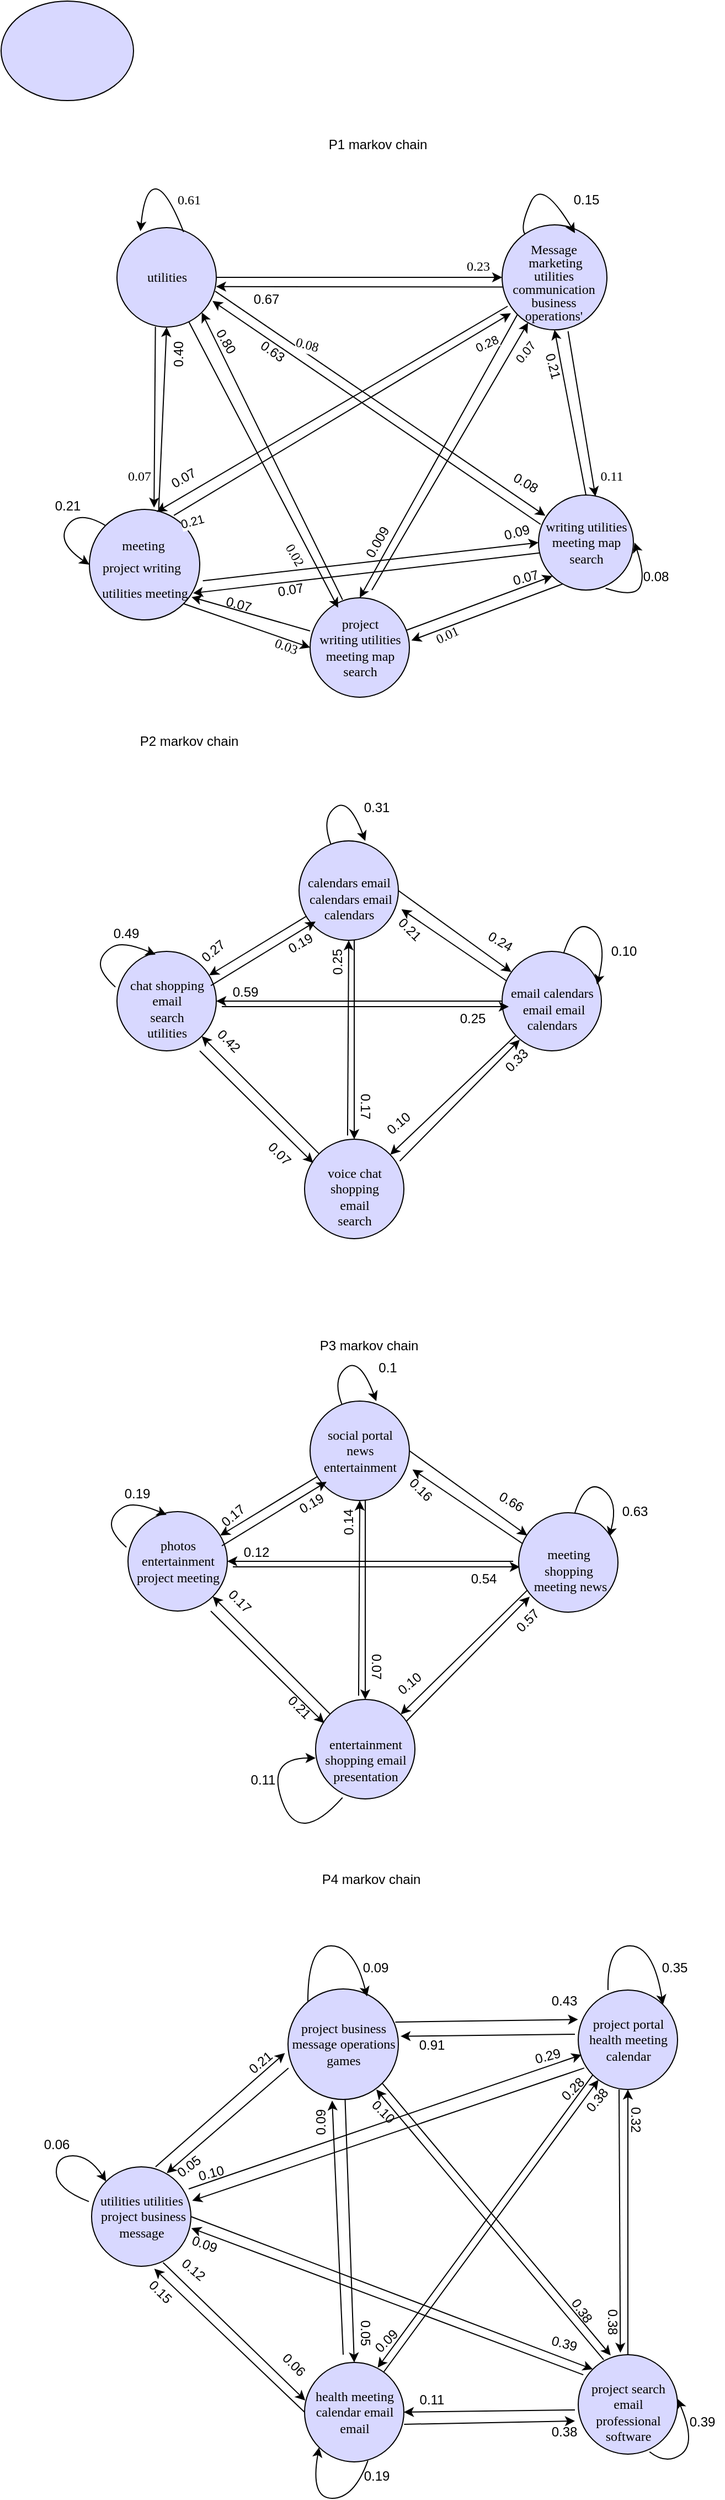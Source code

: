 <mxfile version="17.0.0" type="github">
  <diagram id="NkgFP6aYnqGyyIgVfoUW" name="Page-1">
    <mxGraphModel dx="1418" dy="1520" grid="1" gridSize="10" guides="1" tooltips="1" connect="1" arrows="1" fold="1" page="1" pageScale="1" pageWidth="827" pageHeight="1169" math="0" shadow="0">
      <root>
        <mxCell id="0" />
        <mxCell id="1" parent="0" />
        <mxCell id="uUu0Q5NePI6npQGHdQzm-4" value="utilities" style="shape=ellipse;html=1;dashed=0;whitespace=wrap;aspect=fixed;perimeter=ellipsePerimeter;fontFamily=Times New Roman;align=center;fontSize=12;fillColor=#D8D8FF;" parent="1" vertex="1">
          <mxGeometry x="65" y="-35" width="90" height="90" as="geometry" />
        </mxCell>
        <mxCell id="uUu0Q5NePI6npQGHdQzm-5" value="&lt;p class=&quot;MsoNormal&quot; style=&quot;margin-bottom: 0cm; line-height: 0; font-size: 12px;&quot;&gt;&lt;span lang=&quot;EN-GB&quot; style=&quot;font-size: 12px;&quot;&gt;&lt;font style=&quot;font-size: 12px;&quot;&gt;Message&amp;nbsp;&lt;/font&gt;&lt;/span&gt;&lt;/p&gt;&lt;p class=&quot;MsoNormal&quot; style=&quot;margin-bottom: 0cm; line-height: 0; font-size: 12px;&quot;&gt;&lt;font style=&quot;font-size: 12px;&quot;&gt;marketing&lt;/font&gt;&lt;/p&gt;&lt;p class=&quot;MsoNormal&quot; style=&quot;margin-bottom: 0cm; line-height: 0; font-size: 12px;&quot;&gt;&lt;font style=&quot;font-size: 12px;&quot;&gt;utilities&amp;nbsp;&lt;/font&gt;&lt;/p&gt;&lt;p class=&quot;MsoNormal&quot; style=&quot;margin-bottom: 0cm; line-height: 0; font-size: 12px;&quot;&gt;&lt;font style=&quot;font-size: 12px;&quot;&gt;communication&amp;nbsp;&lt;/font&gt;&lt;/p&gt;&lt;p class=&quot;MsoNormal&quot; style=&quot;margin-bottom: 0cm; line-height: 0; font-size: 12px;&quot;&gt;&lt;span style=&quot;font-size: 12px;&quot;&gt;business&amp;nbsp;&lt;/span&gt;&lt;/p&gt;&lt;p class=&quot;MsoNormal&quot; style=&quot;margin-bottom: 0cm; line-height: 0; font-size: 12px;&quot;&gt;&lt;span style=&quot;font-size: 12px;&quot;&gt;operations&#39;&amp;nbsp;&lt;/span&gt;&lt;/p&gt;" style="shape=ellipse;html=1;dashed=0;whitespace=wrap;aspect=fixed;perimeter=ellipsePerimeter;align=center;fontFamily=Times New Roman;fontSize=12;fillColor=#D8D8FF;strokeColor=#000000;" parent="1" vertex="1">
          <mxGeometry x="414" y="-37.5" width="95" height="95" as="geometry" />
        </mxCell>
        <mxCell id="uUu0Q5NePI6npQGHdQzm-16" value="&lt;p class=&quot;MsoNormal&quot; style=&quot;margin-bottom: 0cm ; line-height: 0.7 ; font-size: 12px&quot;&gt;&lt;span lang=&quot;EN-GB&quot; style=&quot;font-size: 12px&quot;&gt;&lt;font style=&quot;font-size: 12px&quot;&gt;meeting&amp;nbsp;&lt;/font&gt;&lt;/span&gt;&lt;/p&gt;&lt;p class=&quot;MsoNormal&quot; style=&quot;margin-bottom: 0cm ; line-height: 0.7 ; font-size: 12px&quot;&gt;&lt;span lang=&quot;EN-GB&quot;&gt;project&amp;nbsp;&lt;/span&gt;&lt;span&gt;writing&amp;nbsp;&amp;nbsp;&lt;/span&gt;&lt;/p&gt;&lt;blockquote style=&quot;margin-bottom: 0cm ; line-height: normal&quot;&gt;utilities&lt;span style=&quot;font-size: 12px&quot;&gt;&amp;nbsp;&lt;/span&gt;&lt;span style=&quot;font-size: 12px&quot;&gt;meeting&lt;/span&gt;&lt;/blockquote&gt;" style="shape=ellipse;html=1;dashed=0;whitespace=wrap;aspect=fixed;perimeter=ellipsePerimeter;fontFamily=Times New Roman;align=center;fontSize=12;fillColor=#D8D8FF;" parent="1" vertex="1">
          <mxGeometry x="40" y="220" width="100" height="100" as="geometry" />
        </mxCell>
        <mxCell id="uUu0Q5NePI6npQGHdQzm-17" value="&lt;span&gt;writing utilities &lt;br&gt;meeting map &lt;br&gt;search&lt;br&gt;&lt;/span&gt;" style="shape=ellipse;html=1;dashed=0;whitespace=wrap;aspect=fixed;perimeter=ellipsePerimeter;fontFamily=Times New Roman;align=center;fontSize=12;fillColor=#D8D8FF;" parent="1" vertex="1">
          <mxGeometry x="447" y="207" width="86" height="86" as="geometry" />
        </mxCell>
        <mxCell id="uUu0Q5NePI6npQGHdQzm-18" value="&lt;span lang=&quot;EN-GB&quot; style=&quot;font-size: 12px ; line-height: 107%&quot;&gt;project &lt;br&gt;writing utilities&lt;br style=&quot;font-size: 12px&quot;&gt;meeting map &lt;br style=&quot;font-size: 12px&quot;&gt;search&lt;/span&gt;" style="shape=ellipse;html=1;dashed=0;whitespace=wrap;aspect=fixed;perimeter=ellipsePerimeter;fontFamily=Times New Roman;align=center;fontSize=12;fillColor=#D8D8FF;" parent="1" vertex="1">
          <mxGeometry x="240" y="300" width="90" height="90" as="geometry" />
        </mxCell>
        <mxCell id="uUu0Q5NePI6npQGHdQzm-34" value="" style="endArrow=classic;html=1;rounded=0;fontSize=12;entryX=0;entryY=0.5;entryDx=0;entryDy=0;exitX=1;exitY=0.5;exitDx=0;exitDy=0;fontFamily=Times New Roman;align=center;" parent="1" source="uUu0Q5NePI6npQGHdQzm-4" target="uUu0Q5NePI6npQGHdQzm-5" edge="1">
          <mxGeometry width="50" height="50" relative="1" as="geometry">
            <mxPoint x="210" y="90" as="sourcePoint" />
            <mxPoint x="260" y="40" as="targetPoint" />
          </mxGeometry>
        </mxCell>
        <mxCell id="uUu0Q5NePI6npQGHdQzm-35" value="" style="endArrow=classic;html=1;rounded=0;fontSize=12;exitX=0.989;exitY=0.64;exitDx=0;exitDy=0;exitPerimeter=0;fontFamily=Times New Roman;align=center;entryX=0.072;entryY=0.218;entryDx=0;entryDy=0;entryPerimeter=0;" parent="1" source="uUu0Q5NePI6npQGHdQzm-4" target="uUu0Q5NePI6npQGHdQzm-17" edge="1">
          <mxGeometry width="50" height="50" relative="1" as="geometry">
            <mxPoint x="180" y="130" as="sourcePoint" />
            <mxPoint x="340" y="190" as="targetPoint" />
          </mxGeometry>
        </mxCell>
        <mxCell id="uUu0Q5NePI6npQGHdQzm-49" value="0.08" style="edgeLabel;html=1;align=center;verticalAlign=middle;resizable=0;points=[];fontSize=12;fontFamily=Times New Roman;rotation=15;" parent="uUu0Q5NePI6npQGHdQzm-35" vertex="1" connectable="0">
          <mxGeometry x="-0.25" relative="1" as="geometry">
            <mxPoint x="-29" y="-28" as="offset" />
          </mxGeometry>
        </mxCell>
        <mxCell id="uUu0Q5NePI6npQGHdQzm-36" value="" style="endArrow=classic;html=1;rounded=0;fontSize=12;fontFamily=Times New Roman;align=center;entryX=1.193;entryY=0.804;entryDx=0;entryDy=0;entryPerimeter=0;" parent="1" edge="1">
          <mxGeometry width="50" height="50" relative="1" as="geometry">
            <mxPoint x="130" y="50" as="sourcePoint" />
            <mxPoint x="265.402" y="309.0" as="targetPoint" />
          </mxGeometry>
        </mxCell>
        <mxCell id="uUu0Q5NePI6npQGHdQzm-37" value="" style="endArrow=classic;html=1;rounded=0;fontSize=12;entryX=0.586;entryY=-0.016;entryDx=0;entryDy=0;fontFamily=Times New Roman;align=center;entryPerimeter=0;exitX=0.387;exitY=0.996;exitDx=0;exitDy=0;exitPerimeter=0;" parent="1" target="uUu0Q5NePI6npQGHdQzm-16" edge="1" source="uUu0Q5NePI6npQGHdQzm-4">
          <mxGeometry width="50" height="50" relative="1" as="geometry">
            <mxPoint x="119" y="120" as="sourcePoint" />
            <mxPoint x="120" y="160" as="targetPoint" />
          </mxGeometry>
        </mxCell>
        <mxCell id="uUu0Q5NePI6npQGHdQzm-38" value="" style="endArrow=classic;html=1;rounded=0;fontSize=12;entryX=0;entryY=1;entryDx=0;entryDy=0;fontFamily=Times New Roman;align=center;" parent="1" target="uUu0Q5NePI6npQGHdQzm-17" edge="1" source="uUu0Q5NePI6npQGHdQzm-18">
          <mxGeometry width="50" height="50" relative="1" as="geometry">
            <mxPoint x="301" y="275" as="sourcePoint" />
            <mxPoint x="350.418" y="249.488" as="targetPoint" />
          </mxGeometry>
        </mxCell>
        <mxCell id="uUu0Q5NePI6npQGHdQzm-41" value="" style="endArrow=classic;html=1;rounded=0;fontSize=12;entryX=0;entryY=0.5;entryDx=0;entryDy=0;exitX=1;exitY=1;exitDx=0;exitDy=0;fontFamily=Times New Roman;align=center;" parent="1" source="uUu0Q5NePI6npQGHdQzm-16" target="uUu0Q5NePI6npQGHdQzm-18" edge="1">
          <mxGeometry width="50" height="50" relative="1" as="geometry">
            <mxPoint x="100" y="305" as="sourcePoint" />
            <mxPoint x="150" y="255" as="targetPoint" />
          </mxGeometry>
        </mxCell>
        <mxCell id="uUu0Q5NePI6npQGHdQzm-42" value="" style="endArrow=classic;html=1;rounded=0;fontSize=12;fontFamily=Times New Roman;align=center;exitX=0.5;exitY=0;exitDx=0;exitDy=0;entryX=0.5;entryY=1;entryDx=0;entryDy=0;" parent="1" edge="1" target="uUu0Q5NePI6npQGHdQzm-5" source="uUu0Q5NePI6npQGHdQzm-17">
          <mxGeometry width="50" height="50" relative="1" as="geometry">
            <mxPoint x="385" y="170" as="sourcePoint" />
            <mxPoint x="385.01" y="119.997" as="targetPoint" />
          </mxGeometry>
        </mxCell>
        <mxCell id="uUu0Q5NePI6npQGHdQzm-43" value="" style="endArrow=classic;html=1;rounded=0;fontSize=12;entryX=0.6;entryY=0.014;entryDx=0;entryDy=0;entryPerimeter=0;fontFamily=Times New Roman;align=center;exitX=0.629;exitY=1.013;exitDx=0;exitDy=0;exitPerimeter=0;" parent="1" target="uUu0Q5NePI6npQGHdQzm-17" edge="1" source="uUu0Q5NePI6npQGHdQzm-5">
          <mxGeometry width="50" height="50" relative="1" as="geometry">
            <mxPoint x="395" y="120" as="sourcePoint" />
            <mxPoint x="400" y="170" as="targetPoint" />
          </mxGeometry>
        </mxCell>
        <mxCell id="uUu0Q5NePI6npQGHdQzm-47" value="" style="endArrow=classic;html=1;rounded=0;fontSize=12;entryX=0.962;entryY=0.738;entryDx=0;entryDy=0;entryPerimeter=0;fontFamily=Times New Roman;align=center;exitX=0.022;exitY=0.308;exitDx=0;exitDy=0;exitPerimeter=0;" parent="1" source="uUu0Q5NePI6npQGHdQzm-17" target="uUu0Q5NePI6npQGHdQzm-4" edge="1">
          <mxGeometry width="50" height="50" relative="1" as="geometry">
            <mxPoint x="340" y="200" as="sourcePoint" />
            <mxPoint x="300" y="160" as="targetPoint" />
          </mxGeometry>
        </mxCell>
        <mxCell id="uUu0Q5NePI6npQGHdQzm-48" value="0.23" style="text;html=1;align=center;verticalAlign=middle;resizable=0;points=[];autosize=1;strokeColor=none;fillColor=none;fontSize=12;fontFamily=Times New Roman;" parent="1" vertex="1">
          <mxGeometry x="371.5" y="-10" width="40" height="20" as="geometry" />
        </mxCell>
        <mxCell id="uUu0Q5NePI6npQGHdQzm-50" value="0.02" style="text;html=1;align=center;verticalAlign=middle;resizable=0;points=[];autosize=1;strokeColor=none;fillColor=none;fontSize=12;fontFamily=Times New Roman;rotation=60;" parent="1" vertex="1">
          <mxGeometry x="206" y="251" width="40" height="20" as="geometry" />
        </mxCell>
        <mxCell id="uUu0Q5NePI6npQGHdQzm-51" value="0.07" style="text;html=1;align=center;verticalAlign=middle;resizable=0;points=[];autosize=1;strokeColor=none;fillColor=none;fontSize=12;fontFamily=Times New Roman;" parent="1" vertex="1">
          <mxGeometry x="65" y="180" width="40" height="20" as="geometry" />
        </mxCell>
        <mxCell id="uUu0Q5NePI6npQGHdQzm-53" value="0.03" style="text;html=1;align=center;verticalAlign=middle;resizable=0;points=[];autosize=1;strokeColor=none;fillColor=none;fontSize=12;fontFamily=Times New Roman;rotation=20;" parent="1" vertex="1">
          <mxGeometry x="198" y="334" width="40" height="20" as="geometry" />
        </mxCell>
        <mxCell id="uUu0Q5NePI6npQGHdQzm-54" value="" style="curved=1;endArrow=classic;html=1;rounded=0;fontFamily=Times New Roman;fontSize=12;entryX=0.236;entryY=0.036;entryDx=0;entryDy=0;entryPerimeter=0;exitX=0.671;exitY=0.044;exitDx=0;exitDy=0;exitPerimeter=0;" parent="1" source="uUu0Q5NePI6npQGHdQzm-4" edge="1" target="uUu0Q5NePI6npQGHdQzm-4">
          <mxGeometry width="50" height="50" relative="1" as="geometry">
            <mxPoint x="130" y="-20" as="sourcePoint" />
            <mxPoint x="155" y="-69.84" as="targetPoint" />
            <Array as="points">
              <mxPoint x="110" y="-70" />
              <mxPoint x="90" y="-70" />
            </Array>
          </mxGeometry>
        </mxCell>
        <mxCell id="uUu0Q5NePI6npQGHdQzm-55" value="0.61" style="text;html=1;align=center;verticalAlign=middle;resizable=0;points=[];autosize=1;strokeColor=none;fillColor=none;fontSize=12;fontFamily=Times New Roman;" parent="1" vertex="1">
          <mxGeometry x="110" y="-70" width="40" height="20" as="geometry" />
        </mxCell>
        <mxCell id="uUu0Q5NePI6npQGHdQzm-56" value="0.11" style="text;html=1;align=center;verticalAlign=middle;resizable=0;points=[];autosize=1;strokeColor=none;fillColor=none;fontSize=12;fontFamily=Times New Roman;" parent="1" vertex="1">
          <mxGeometry x="493" y="180" width="40" height="20" as="geometry" />
        </mxCell>
        <mxCell id="uUu0Q5NePI6npQGHdQzm-58" value="0.01" style="text;html=1;align=center;verticalAlign=middle;resizable=0;points=[];autosize=1;strokeColor=none;fillColor=none;fontSize=12;fontFamily=Times New Roman;rotation=-25;" parent="1" vertex="1">
          <mxGeometry x="344" y="324" width="40" height="20" as="geometry" />
        </mxCell>
        <mxCell id="LGM-K7nG5Ex01GaFveVR-3" value="" style="endArrow=classic;html=1;rounded=0;entryX=0.998;entryY=0.593;entryDx=0;entryDy=0;entryPerimeter=0;exitX=0.006;exitY=0.592;exitDx=0;exitDy=0;exitPerimeter=0;" edge="1" parent="1" source="uUu0Q5NePI6npQGHdQzm-5" target="uUu0Q5NePI6npQGHdQzm-4">
          <mxGeometry width="50" height="50" relative="1" as="geometry">
            <mxPoint x="340" y="83" as="sourcePoint" />
            <mxPoint x="310" y="-10" as="targetPoint" />
          </mxGeometry>
        </mxCell>
        <mxCell id="LGM-K7nG5Ex01GaFveVR-4" value="0.67" style="text;html=1;align=center;verticalAlign=middle;resizable=0;points=[];autosize=1;strokeColor=none;fillColor=none;rotation=0;" vertex="1" parent="1">
          <mxGeometry x="180" y="20" width="40" height="20" as="geometry" />
        </mxCell>
        <mxCell id="LGM-K7nG5Ex01GaFveVR-5" value="" style="curved=1;endArrow=classic;html=1;rounded=0;entryX=0.695;entryY=0.079;entryDx=0;entryDy=0;entryPerimeter=0;" edge="1" parent="1" source="uUu0Q5NePI6npQGHdQzm-5" target="uUu0Q5NePI6npQGHdQzm-5">
          <mxGeometry width="50" height="50" relative="1" as="geometry">
            <mxPoint x="499.975" y="-51.935" as="sourcePoint" />
            <mxPoint x="480" y="-40" as="targetPoint" />
            <Array as="points">
              <mxPoint x="430" y="-36" />
              <mxPoint x="450" y="-80" />
            </Array>
          </mxGeometry>
        </mxCell>
        <mxCell id="LGM-K7nG5Ex01GaFveVR-7" value="0.15" style="text;html=1;align=center;verticalAlign=middle;resizable=0;points=[];autosize=1;strokeColor=none;fillColor=none;" vertex="1" parent="1">
          <mxGeometry x="470" y="-70" width="40" height="20" as="geometry" />
        </mxCell>
        <mxCell id="LGM-K7nG5Ex01GaFveVR-8" value="" style="endArrow=classic;html=1;rounded=0;entryX=0.61;entryY=0.022;entryDx=0;entryDy=0;entryPerimeter=0;exitX=0.053;exitY=0.775;exitDx=0;exitDy=0;exitPerimeter=0;" edge="1" parent="1" source="uUu0Q5NePI6npQGHdQzm-5" target="uUu0Q5NePI6npQGHdQzm-16">
          <mxGeometry width="50" height="50" relative="1" as="geometry">
            <mxPoint x="240" y="30" as="sourcePoint" />
            <mxPoint x="290" y="-20" as="targetPoint" />
          </mxGeometry>
        </mxCell>
        <mxCell id="LGM-K7nG5Ex01GaFveVR-9" value="0.07" style="text;html=1;align=center;verticalAlign=middle;resizable=0;points=[];autosize=1;strokeColor=none;fillColor=none;rotation=-30;" vertex="1" parent="1">
          <mxGeometry x="105" y="182" width="40" height="20" as="geometry" />
        </mxCell>
        <mxCell id="LGM-K7nG5Ex01GaFveVR-10" value="" style="endArrow=classic;html=1;rounded=0;entryX=0.5;entryY=0;entryDx=0;entryDy=0;exitX=0;exitY=1;exitDx=0;exitDy=0;" edge="1" parent="1" source="uUu0Q5NePI6npQGHdQzm-5" target="uUu0Q5NePI6npQGHdQzm-18">
          <mxGeometry width="50" height="50" relative="1" as="geometry">
            <mxPoint x="350" y="100" as="sourcePoint" />
            <mxPoint x="260" y="240" as="targetPoint" />
          </mxGeometry>
        </mxCell>
        <mxCell id="LGM-K7nG5Ex01GaFveVR-13" value="0.009" style="text;html=1;align=center;verticalAlign=middle;resizable=0;points=[];autosize=1;strokeColor=none;fillColor=none;rotation=-60;" vertex="1" parent="1">
          <mxGeometry x="276" y="240" width="50" height="20" as="geometry" />
        </mxCell>
        <mxCell id="LGM-K7nG5Ex01GaFveVR-14" value="" style="endArrow=classic;html=1;rounded=0;exitX=0.766;exitY=0.054;exitDx=0;exitDy=0;entryX=0.084;entryY=0.842;entryDx=0;entryDy=0;entryPerimeter=0;exitPerimeter=0;" edge="1" parent="1" source="uUu0Q5NePI6npQGHdQzm-16" target="uUu0Q5NePI6npQGHdQzm-5">
          <mxGeometry width="50" height="50" relative="1" as="geometry">
            <mxPoint x="150" y="195" as="sourcePoint" />
            <mxPoint x="350" y="100" as="targetPoint" />
          </mxGeometry>
        </mxCell>
        <mxCell id="LGM-K7nG5Ex01GaFveVR-15" value="0.28" style="edgeLabel;html=1;align=center;verticalAlign=middle;resizable=0;points=[];rotation=-25;" vertex="1" connectable="0" parent="LGM-K7nG5Ex01GaFveVR-14">
          <mxGeometry x="-0.729" y="-4" relative="1" as="geometry">
            <mxPoint x="240" y="-134" as="offset" />
          </mxGeometry>
        </mxCell>
        <mxCell id="LGM-K7nG5Ex01GaFveVR-16" value="" style="endArrow=classic;html=1;rounded=0;exitX=0.628;exitY=-0.002;exitDx=0;exitDy=0;exitPerimeter=0;entryX=0.5;entryY=1;entryDx=0;entryDy=0;" edge="1" parent="1" source="uUu0Q5NePI6npQGHdQzm-16" target="uUu0Q5NePI6npQGHdQzm-4">
          <mxGeometry width="50" height="50" relative="1" as="geometry">
            <mxPoint x="-20" y="160" as="sourcePoint" />
            <mxPoint x="30" y="110" as="targetPoint" />
          </mxGeometry>
        </mxCell>
        <mxCell id="LGM-K7nG5Ex01GaFveVR-17" value="0.40" style="text;html=1;align=center;verticalAlign=middle;resizable=0;points=[];autosize=1;strokeColor=none;fillColor=none;rotation=-90;" vertex="1" parent="1">
          <mxGeometry x="101" y="70" width="40" height="20" as="geometry" />
        </mxCell>
        <mxCell id="LGM-K7nG5Ex01GaFveVR-19" value="" style="curved=1;endArrow=classic;html=1;rounded=0;exitX=0;exitY=0;exitDx=0;exitDy=0;entryX=0;entryY=0.5;entryDx=0;entryDy=0;" edge="1" parent="1" source="uUu0Q5NePI6npQGHdQzm-16" target="uUu0Q5NePI6npQGHdQzm-16">
          <mxGeometry width="50" height="50" relative="1" as="geometry">
            <mxPoint y="250" as="sourcePoint" />
            <mxPoint x="59" y="208" as="targetPoint" />
            <Array as="points">
              <mxPoint x="30" y="220" />
              <mxPoint x="10" y="250" />
            </Array>
          </mxGeometry>
        </mxCell>
        <mxCell id="LGM-K7nG5Ex01GaFveVR-20" value="0.21" style="text;html=1;align=center;verticalAlign=middle;resizable=0;points=[];autosize=1;strokeColor=none;fillColor=none;" vertex="1" parent="1">
          <mxGeometry y="207" width="40" height="20" as="geometry" />
        </mxCell>
        <mxCell id="LGM-K7nG5Ex01GaFveVR-21" value="" style="endArrow=classic;html=1;rounded=0;exitX=1.028;exitY=0.646;exitDx=0;exitDy=0;exitPerimeter=0;entryX=0;entryY=0.5;entryDx=0;entryDy=0;" edge="1" parent="1" source="uUu0Q5NePI6npQGHdQzm-16" target="uUu0Q5NePI6npQGHdQzm-17">
          <mxGeometry width="50" height="50" relative="1" as="geometry">
            <mxPoint x="154.8" y="243.6" as="sourcePoint" />
            <mxPoint x="340" y="217" as="targetPoint" />
          </mxGeometry>
        </mxCell>
        <mxCell id="LGM-K7nG5Ex01GaFveVR-22" value="0.09" style="text;html=1;align=center;verticalAlign=middle;resizable=0;points=[];autosize=1;strokeColor=none;fillColor=none;rotation=-15;" vertex="1" parent="1">
          <mxGeometry x="407" y="231" width="40" height="20" as="geometry" />
        </mxCell>
        <mxCell id="LGM-K7nG5Ex01GaFveVR-23" value="" style="endArrow=classic;html=1;rounded=0;entryX=1;entryY=1;entryDx=0;entryDy=0;exitX=0.327;exitY=0.02;exitDx=0;exitDy=0;exitPerimeter=0;" edge="1" parent="1" source="uUu0Q5NePI6npQGHdQzm-18" target="uUu0Q5NePI6npQGHdQzm-4">
          <mxGeometry width="50" height="50" relative="1" as="geometry">
            <mxPoint x="250" y="240" as="sourcePoint" />
            <mxPoint x="260" y="140" as="targetPoint" />
          </mxGeometry>
        </mxCell>
        <mxCell id="LGM-K7nG5Ex01GaFveVR-25" value="" style="endArrow=classic;html=1;rounded=0;exitX=0.5;exitY=0;exitDx=0;exitDy=0;" edge="1" parent="1" target="uUu0Q5NePI6npQGHdQzm-5">
          <mxGeometry width="50" height="50" relative="1" as="geometry">
            <mxPoint x="296" y="293" as="sourcePoint" />
            <mxPoint x="359" y="103" as="targetPoint" />
          </mxGeometry>
        </mxCell>
        <mxCell id="LGM-K7nG5Ex01GaFveVR-26" value="0.07" style="edgeLabel;html=1;align=center;verticalAlign=middle;resizable=0;points=[];rotation=-51;" vertex="1" connectable="0" parent="LGM-K7nG5Ex01GaFveVR-25">
          <mxGeometry x="-0.631" y="-3" relative="1" as="geometry">
            <mxPoint x="110" y="-172" as="offset" />
          </mxGeometry>
        </mxCell>
        <mxCell id="LGM-K7nG5Ex01GaFveVR-27" value="" style="endArrow=classic;html=1;rounded=0;entryX=0.926;entryY=0.794;entryDx=0;entryDy=0;exitX=0;exitY=0.333;exitDx=0;exitDy=0;exitPerimeter=0;entryPerimeter=0;" edge="1" parent="1" source="uUu0Q5NePI6npQGHdQzm-18" target="uUu0Q5NePI6npQGHdQzm-16">
          <mxGeometry width="50" height="50" relative="1" as="geometry">
            <mxPoint x="210" y="310" as="sourcePoint" />
            <mxPoint x="170" y="280" as="targetPoint" />
          </mxGeometry>
        </mxCell>
        <mxCell id="LGM-K7nG5Ex01GaFveVR-29" value="0.07" style="text;html=1;align=center;verticalAlign=middle;resizable=0;points=[];autosize=1;strokeColor=none;fillColor=none;rotation=15;" vertex="1" parent="1">
          <mxGeometry x="155" y="296" width="40" height="20" as="geometry" />
        </mxCell>
        <mxCell id="LGM-K7nG5Ex01GaFveVR-30" value="0.80" style="text;html=1;align=center;verticalAlign=middle;resizable=0;points=[];autosize=1;strokeColor=none;fillColor=none;rotation=60;" vertex="1" parent="1">
          <mxGeometry x="144" y="57.5" width="40" height="20" as="geometry" />
        </mxCell>
        <mxCell id="LGM-K7nG5Ex01GaFveVR-31" value="" style="endArrow=classic;html=1;rounded=0;exitX=0.014;exitY=0.609;exitDx=0;exitDy=0;exitPerimeter=0;entryX=0.94;entryY=0.758;entryDx=0;entryDy=0;entryPerimeter=0;" edge="1" parent="1" source="uUu0Q5NePI6npQGHdQzm-17" target="uUu0Q5NePI6npQGHdQzm-16">
          <mxGeometry width="50" height="50" relative="1" as="geometry">
            <mxPoint x="110" y="295" as="sourcePoint" />
            <mxPoint x="160" y="245" as="targetPoint" />
          </mxGeometry>
        </mxCell>
        <mxCell id="LGM-K7nG5Ex01GaFveVR-32" value="0.21" style="edgeLabel;html=1;align=center;verticalAlign=middle;resizable=0;points=[];rotation=-15;" vertex="1" connectable="0" parent="LGM-K7nG5Ex01GaFveVR-31">
          <mxGeometry x="-0.749" y="4" relative="1" as="geometry">
            <mxPoint x="-277" y="-37" as="offset" />
          </mxGeometry>
        </mxCell>
        <mxCell id="LGM-K7nG5Ex01GaFveVR-33" value="" style="endArrow=classic;html=1;rounded=0;exitX=0.256;exitY=0.935;exitDx=0;exitDy=0;exitPerimeter=0;entryX=1.02;entryY=0.429;entryDx=0;entryDy=0;entryPerimeter=0;" edge="1" parent="1" source="uUu0Q5NePI6npQGHdQzm-17" target="uUu0Q5NePI6npQGHdQzm-18">
          <mxGeometry width="50" height="50" relative="1" as="geometry">
            <mxPoint x="260" y="290" as="sourcePoint" />
            <mxPoint x="310" y="240" as="targetPoint" />
          </mxGeometry>
        </mxCell>
        <mxCell id="LGM-K7nG5Ex01GaFveVR-36" value="0.08" style="text;html=1;align=center;verticalAlign=middle;resizable=0;points=[];autosize=1;strokeColor=none;fillColor=none;rotation=30;" vertex="1" parent="1">
          <mxGeometry x="415" y="186" width="40" height="20" as="geometry" />
        </mxCell>
        <mxCell id="LGM-K7nG5Ex01GaFveVR-37" value="" style="ellipse;whiteSpace=wrap;html=1;strokeColor=#000000;fillColor=#D8D8FF;" vertex="1" parent="1">
          <mxGeometry x="-40" y="-240" width="120" height="90" as="geometry" />
        </mxCell>
        <mxCell id="LGM-K7nG5Ex01GaFveVR-38" value="P1 markov chain" style="text;html=1;align=center;verticalAlign=middle;resizable=0;points=[];autosize=1;strokeColor=none;fillColor=none;" vertex="1" parent="1">
          <mxGeometry x="246" y="-120" width="110" height="20" as="geometry" />
        </mxCell>
        <mxCell id="LGM-K7nG5Ex01GaFveVR-39" value="&lt;br&gt;&lt;table border=&quot;0&quot; cellpadding=&quot;0&quot; cellspacing=&quot;0&quot; width=&quot;252&quot; style=&quot;border-collapse: collapse ; width: 189pt&quot;&gt;&lt;tbody&gt;&lt;tr style=&quot;height: 15.0pt&quot;&gt;  &lt;td height=&quot;20&quot; width=&quot;252&quot; style=&quot;height: 15.0pt ; width: 189pt&quot;&gt;calendars email&lt;br&gt;&amp;nbsp;calendars email &lt;br&gt;calendars&lt;/td&gt;&lt;/tr&gt;&lt;/tbody&gt;&lt;/table&gt;" style="shape=ellipse;html=1;dashed=0;whitespace=wrap;aspect=fixed;perimeter=ellipsePerimeter;fontFamily=Times New Roman;align=center;fontSize=12;fillColor=#D8D8FF;" vertex="1" parent="1">
          <mxGeometry x="230" y="520" width="90" height="90" as="geometry" />
        </mxCell>
        <mxCell id="LGM-K7nG5Ex01GaFveVR-43" value="&lt;br&gt;&lt;table border=&quot;0&quot; cellpadding=&quot;0&quot; cellspacing=&quot;0&quot; width=&quot;210&quot; style=&quot;border-collapse: collapse ; width: 158pt&quot;&gt;&lt;tbody&gt;&lt;tr style=&quot;height: 15.0pt&quot;&gt;  &lt;td height=&quot;20&quot; width=&quot;210&quot; style=&quot;height: 15.0pt ; width: 158pt&quot;&gt;email calendars&lt;br&gt;&amp;nbsp;email email &lt;br&gt;calendars&lt;/td&gt;&lt;/tr&gt;&lt;/tbody&gt;&lt;/table&gt;" style="shape=ellipse;html=1;dashed=0;whitespace=wrap;aspect=fixed;perimeter=ellipsePerimeter;fontFamily=Times New Roman;align=center;fontSize=12;fillColor=#D8D8FF;" vertex="1" parent="1">
          <mxGeometry x="414" y="620" width="90" height="90" as="geometry" />
        </mxCell>
        <mxCell id="LGM-K7nG5Ex01GaFveVR-44" value="&lt;table border=&quot;0&quot; cellpadding=&quot;0&quot; cellspacing=&quot;0&quot; width=&quot;153&quot; style=&quot;border-collapse: collapse ; width: 115pt&quot;&gt;&lt;tbody&gt;&lt;tr style=&quot;height: 15.0pt&quot;&gt;&lt;br/&gt;  &lt;td height=&quot;20&quot; width=&quot;153&quot; style=&quot;height: 15.0pt ; width: 115pt&quot;&gt;voice chat &lt;br&gt;shopping&lt;br/&gt;  email &lt;br&gt;search&lt;/td&gt;&lt;/tr&gt;&lt;/tbody&gt;&lt;/table&gt;" style="shape=ellipse;html=1;dashed=0;whitespace=wrap;aspect=fixed;perimeter=ellipsePerimeter;fontFamily=Times New Roman;align=center;fontSize=12;fillColor=#D8D8FF;" vertex="1" parent="1">
          <mxGeometry x="235" y="790" width="90" height="90" as="geometry" />
        </mxCell>
        <mxCell id="LGM-K7nG5Ex01GaFveVR-45" value="&lt;table border=&quot;0&quot; cellpadding=&quot;0&quot; cellspacing=&quot;0&quot; width=&quot;144&quot; style=&quot;border-collapse: collapse ; width: 108pt&quot;&gt;&lt;tbody&gt;&lt;tr style=&quot;height: 15.0pt&quot;&gt;&lt;br/&gt;  &lt;td height=&quot;20&quot; width=&quot;144&quot; style=&quot;height: 15.0pt ; width: 108pt&quot;&gt;chat shopping &lt;br&gt;email&lt;br/&gt;  search &lt;br&gt;utilities&lt;/td&gt;&lt;/tr&gt;&lt;/tbody&gt;&lt;/table&gt;" style="shape=ellipse;html=1;dashed=0;whitespace=wrap;aspect=fixed;perimeter=ellipsePerimeter;fontFamily=Times New Roman;align=center;fontSize=12;fillColor=#D8D8FF;" vertex="1" parent="1">
          <mxGeometry x="65" y="620" width="90" height="90" as="geometry" />
        </mxCell>
        <mxCell id="LGM-K7nG5Ex01GaFveVR-46" value="" style="endArrow=classic;html=1;rounded=0;" edge="1" parent="1" source="LGM-K7nG5Ex01GaFveVR-39" target="LGM-K7nG5Ex01GaFveVR-45">
          <mxGeometry width="50" height="50" relative="1" as="geometry">
            <mxPoint x="140" y="635" as="sourcePoint" />
            <mxPoint x="170" y="710" as="targetPoint" />
          </mxGeometry>
        </mxCell>
        <mxCell id="LGM-K7nG5Ex01GaFveVR-47" value="0.31" style="text;html=1;align=center;verticalAlign=middle;resizable=0;points=[];autosize=1;strokeColor=none;fillColor=none;rotation=0;" vertex="1" parent="1">
          <mxGeometry x="280" y="480" width="40" height="20" as="geometry" />
        </mxCell>
        <mxCell id="LGM-K7nG5Ex01GaFveVR-48" value="" style="endArrow=classic;html=1;rounded=0;exitX=1;exitY=0.5;exitDx=0;exitDy=0;" edge="1" parent="1" source="LGM-K7nG5Ex01GaFveVR-39" target="LGM-K7nG5Ex01GaFveVR-43">
          <mxGeometry width="50" height="50" relative="1" as="geometry">
            <mxPoint x="340" y="580" as="sourcePoint" />
            <mxPoint x="390" y="530" as="targetPoint" />
          </mxGeometry>
        </mxCell>
        <mxCell id="LGM-K7nG5Ex01GaFveVR-50" value="" style="curved=1;endArrow=classic;html=1;rounded=0;entryX=0.667;entryY=0;entryDx=0;entryDy=0;entryPerimeter=0;" edge="1" parent="1" source="LGM-K7nG5Ex01GaFveVR-39" target="LGM-K7nG5Ex01GaFveVR-39">
          <mxGeometry width="50" height="50" relative="1" as="geometry">
            <mxPoint x="230" y="520" as="sourcePoint" />
            <mxPoint x="280" y="470" as="targetPoint" />
            <Array as="points">
              <mxPoint x="250" y="500" />
              <mxPoint x="275" y="480" />
            </Array>
          </mxGeometry>
        </mxCell>
        <mxCell id="LGM-K7nG5Ex01GaFveVR-55" value="0.24" style="text;html=1;align=center;verticalAlign=middle;resizable=0;points=[];autosize=1;strokeColor=none;fillColor=none;rotation=30;" vertex="1" parent="1">
          <mxGeometry x="392" y="601" width="40" height="20" as="geometry" />
        </mxCell>
        <mxCell id="LGM-K7nG5Ex01GaFveVR-56" value="" style="endArrow=classic;html=1;rounded=0;entryX=0.5;entryY=0;entryDx=0;entryDy=0;" edge="1" parent="1" target="LGM-K7nG5Ex01GaFveVR-44">
          <mxGeometry width="50" height="50" relative="1" as="geometry">
            <mxPoint x="280" y="610" as="sourcePoint" />
            <mxPoint x="280" y="640" as="targetPoint" />
          </mxGeometry>
        </mxCell>
        <mxCell id="LGM-K7nG5Ex01GaFveVR-57" value="0.17" style="text;html=1;align=center;verticalAlign=middle;resizable=0;points=[];autosize=1;strokeColor=none;fillColor=none;rotation=90;" vertex="1" parent="1">
          <mxGeometry x="270" y="750" width="40" height="20" as="geometry" />
        </mxCell>
        <mxCell id="LGM-K7nG5Ex01GaFveVR-58" value="0.27" style="text;html=1;align=center;verticalAlign=middle;resizable=0;points=[];autosize=1;strokeColor=none;fillColor=none;rotation=-40;" vertex="1" parent="1">
          <mxGeometry x="132" y="610" width="40" height="20" as="geometry" />
        </mxCell>
        <mxCell id="LGM-K7nG5Ex01GaFveVR-59" value="" style="endArrow=classic;html=1;rounded=0;entryX=1.031;entryY=0.687;entryDx=0;entryDy=0;entryPerimeter=0;exitX=0.044;exitY=0.296;exitDx=0;exitDy=0;exitPerimeter=0;" edge="1" parent="1" source="LGM-K7nG5Ex01GaFveVR-43" target="LGM-K7nG5Ex01GaFveVR-39">
          <mxGeometry width="50" height="50" relative="1" as="geometry">
            <mxPoint x="320" y="660" as="sourcePoint" />
            <mxPoint x="370" y="610" as="targetPoint" />
          </mxGeometry>
        </mxCell>
        <mxCell id="LGM-K7nG5Ex01GaFveVR-60" value="0.21" style="text;html=1;align=center;verticalAlign=middle;resizable=0;points=[];autosize=1;strokeColor=none;fillColor=none;rotation=45;" vertex="1" parent="1">
          <mxGeometry x="310" y="590" width="40" height="20" as="geometry" />
        </mxCell>
        <mxCell id="LGM-K7nG5Ex01GaFveVR-61" value="" style="curved=1;endArrow=classic;html=1;rounded=0;" edge="1" parent="1">
          <mxGeometry width="50" height="50" relative="1" as="geometry">
            <mxPoint x="470" y="621" as="sourcePoint" />
            <mxPoint x="500" y="650" as="targetPoint" />
            <Array as="points">
              <mxPoint x="480" y="590" />
              <mxPoint x="510" y="610" />
            </Array>
          </mxGeometry>
        </mxCell>
        <mxCell id="LGM-K7nG5Ex01GaFveVR-62" value="0.10" style="text;html=1;align=center;verticalAlign=middle;resizable=0;points=[];autosize=1;strokeColor=none;fillColor=none;" vertex="1" parent="1">
          <mxGeometry x="504" y="610" width="40" height="20" as="geometry" />
        </mxCell>
        <mxCell id="LGM-K7nG5Ex01GaFveVR-63" value="" style="endArrow=classic;html=1;rounded=0;" edge="1" parent="1" source="LGM-K7nG5Ex01GaFveVR-43" target="LGM-K7nG5Ex01GaFveVR-44">
          <mxGeometry width="50" height="50" relative="1" as="geometry">
            <mxPoint x="520" y="730" as="sourcePoint" />
            <mxPoint x="570" y="690" as="targetPoint" />
          </mxGeometry>
        </mxCell>
        <mxCell id="LGM-K7nG5Ex01GaFveVR-64" value="0.10" style="text;html=1;align=center;verticalAlign=middle;resizable=0;points=[];autosize=1;strokeColor=none;fillColor=none;rotation=-40;" vertex="1" parent="1">
          <mxGeometry x="300" y="766" width="40" height="20" as="geometry" />
        </mxCell>
        <mxCell id="LGM-K7nG5Ex01GaFveVR-65" value="" style="endArrow=classic;html=1;rounded=0;entryX=1;entryY=0.5;entryDx=0;entryDy=0;exitX=0;exitY=0.5;exitDx=0;exitDy=0;" edge="1" parent="1" source="LGM-K7nG5Ex01GaFveVR-43" target="LGM-K7nG5Ex01GaFveVR-45">
          <mxGeometry width="50" height="50" relative="1" as="geometry">
            <mxPoint x="100" y="770" as="sourcePoint" />
            <mxPoint x="150" y="720" as="targetPoint" />
          </mxGeometry>
        </mxCell>
        <mxCell id="LGM-K7nG5Ex01GaFveVR-66" value="0.59" style="text;html=1;align=center;verticalAlign=middle;resizable=0;points=[];autosize=1;strokeColor=none;fillColor=none;" vertex="1" parent="1">
          <mxGeometry x="161" y="647" width="40" height="20" as="geometry" />
        </mxCell>
        <mxCell id="LGM-K7nG5Ex01GaFveVR-67" value="" style="endArrow=classic;html=1;rounded=0;entryX=0.5;entryY=1;entryDx=0;entryDy=0;exitX=0.433;exitY=-0.038;exitDx=0;exitDy=0;exitPerimeter=0;" edge="1" parent="1" source="LGM-K7nG5Ex01GaFveVR-44" target="LGM-K7nG5Ex01GaFveVR-39">
          <mxGeometry width="50" height="50" relative="1" as="geometry">
            <mxPoint x="190" y="780" as="sourcePoint" />
            <mxPoint x="240" y="730" as="targetPoint" />
          </mxGeometry>
        </mxCell>
        <mxCell id="LGM-K7nG5Ex01GaFveVR-68" value="0.25" style="text;html=1;align=center;verticalAlign=middle;resizable=0;points=[];autosize=1;strokeColor=none;fillColor=none;rotation=-91;" vertex="1" parent="1">
          <mxGeometry x="245" y="620" width="40" height="20" as="geometry" />
        </mxCell>
        <mxCell id="LGM-K7nG5Ex01GaFveVR-69" value="" style="endArrow=classic;html=1;rounded=0;exitX=0.958;exitY=0.22;exitDx=0;exitDy=0;exitPerimeter=0;" edge="1" parent="1" source="LGM-K7nG5Ex01GaFveVR-44">
          <mxGeometry width="50" height="50" relative="1" as="geometry">
            <mxPoint x="350" y="840" as="sourcePoint" />
            <mxPoint x="430" y="700" as="targetPoint" />
          </mxGeometry>
        </mxCell>
        <mxCell id="LGM-K7nG5Ex01GaFveVR-71" value="0.33" style="text;html=1;align=center;verticalAlign=middle;resizable=0;points=[];autosize=1;strokeColor=none;fillColor=none;rotation=-45;" vertex="1" parent="1">
          <mxGeometry x="407" y="709" width="40" height="20" as="geometry" />
        </mxCell>
        <mxCell id="LGM-K7nG5Ex01GaFveVR-72" value="" style="endArrow=classic;html=1;rounded=0;exitX=0;exitY=0;exitDx=0;exitDy=0;" edge="1" parent="1" source="LGM-K7nG5Ex01GaFveVR-44" target="LGM-K7nG5Ex01GaFveVR-45">
          <mxGeometry width="50" height="50" relative="1" as="geometry">
            <mxPoint x="100" y="770" as="sourcePoint" />
            <mxPoint x="150" y="720" as="targetPoint" />
          </mxGeometry>
        </mxCell>
        <mxCell id="LGM-K7nG5Ex01GaFveVR-73" value="0.42" style="text;html=1;align=center;verticalAlign=middle;resizable=0;points=[];autosize=1;strokeColor=none;fillColor=none;rotation=45;" vertex="1" parent="1">
          <mxGeometry x="146" y="691" width="40" height="20" as="geometry" />
        </mxCell>
        <mxCell id="LGM-K7nG5Ex01GaFveVR-74" value="" style="endArrow=classic;html=1;rounded=0;" edge="1" parent="1">
          <mxGeometry width="50" height="50" relative="1" as="geometry">
            <mxPoint x="150" y="651" as="sourcePoint" />
            <mxPoint x="245" y="593" as="targetPoint" />
          </mxGeometry>
        </mxCell>
        <mxCell id="LGM-K7nG5Ex01GaFveVR-75" value="0.19" style="text;html=1;align=center;verticalAlign=middle;resizable=0;points=[];autosize=1;strokeColor=none;fillColor=none;rotation=-30;" vertex="1" parent="1">
          <mxGeometry x="211" y="603" width="40" height="20" as="geometry" />
        </mxCell>
        <mxCell id="LGM-K7nG5Ex01GaFveVR-76" value="" style="endArrow=classic;html=1;rounded=0;entryX=0.067;entryY=0.556;entryDx=0;entryDy=0;entryPerimeter=0;" edge="1" parent="1" target="LGM-K7nG5Ex01GaFveVR-43">
          <mxGeometry width="50" height="50" relative="1" as="geometry">
            <mxPoint x="160" y="670" as="sourcePoint" />
            <mxPoint x="260" y="690" as="targetPoint" />
          </mxGeometry>
        </mxCell>
        <mxCell id="LGM-K7nG5Ex01GaFveVR-77" value="0.25" style="text;html=1;align=center;verticalAlign=middle;resizable=0;points=[];autosize=1;strokeColor=none;fillColor=none;" vertex="1" parent="1">
          <mxGeometry x="367" y="671" width="40" height="20" as="geometry" />
        </mxCell>
        <mxCell id="LGM-K7nG5Ex01GaFveVR-79" value="" style="endArrow=classic;html=1;rounded=0;entryX=0.087;entryY=0.238;entryDx=0;entryDy=0;entryPerimeter=0;" edge="1" parent="1" target="LGM-K7nG5Ex01GaFveVR-44">
          <mxGeometry width="50" height="50" relative="1" as="geometry">
            <mxPoint x="140" y="710" as="sourcePoint" />
            <mxPoint x="70" y="730" as="targetPoint" />
          </mxGeometry>
        </mxCell>
        <mxCell id="LGM-K7nG5Ex01GaFveVR-80" value="0.07" style="text;html=1;align=center;verticalAlign=middle;resizable=0;points=[];autosize=1;strokeColor=none;fillColor=none;rotation=45;" vertex="1" parent="1">
          <mxGeometry x="192" y="793" width="40" height="20" as="geometry" />
        </mxCell>
        <mxCell id="LGM-K7nG5Ex01GaFveVR-81" value="" style="curved=1;endArrow=classic;html=1;rounded=0;exitX=-0.016;exitY=0.358;exitDx=0;exitDy=0;exitPerimeter=0;" edge="1" parent="1" source="LGM-K7nG5Ex01GaFveVR-45">
          <mxGeometry width="50" height="50" relative="1" as="geometry">
            <mxPoint x="50" y="673" as="sourcePoint" />
            <mxPoint x="100" y="623" as="targetPoint" />
            <Array as="points">
              <mxPoint x="50" y="640" />
              <mxPoint x="50" y="623" />
              <mxPoint x="70" y="610" />
            </Array>
          </mxGeometry>
        </mxCell>
        <mxCell id="LGM-K7nG5Ex01GaFveVR-82" value="0.49" style="text;html=1;align=center;verticalAlign=middle;resizable=0;points=[];autosize=1;strokeColor=none;fillColor=none;" vertex="1" parent="1">
          <mxGeometry x="53" y="594" width="40" height="20" as="geometry" />
        </mxCell>
        <mxCell id="LGM-K7nG5Ex01GaFveVR-83" value="P2 markov chain" style="text;html=1;align=center;verticalAlign=middle;resizable=0;points=[];autosize=1;strokeColor=none;fillColor=none;" vertex="1" parent="1">
          <mxGeometry x="75" y="420" width="110" height="20" as="geometry" />
        </mxCell>
        <mxCell id="LGM-K7nG5Ex01GaFveVR-91" value="0.63" style="text;html=1;align=center;verticalAlign=middle;resizable=0;points=[];autosize=1;strokeColor=none;fillColor=none;rotation=35;" vertex="1" parent="1">
          <mxGeometry x="186" y="66.5" width="40" height="20" as="geometry" />
        </mxCell>
        <mxCell id="LGM-K7nG5Ex01GaFveVR-93" value="0.21" style="text;html=1;align=center;verticalAlign=middle;resizable=0;points=[];autosize=1;strokeColor=none;fillColor=none;rotation=75;" vertex="1" parent="1">
          <mxGeometry x="440" y="80" width="40" height="20" as="geometry" />
        </mxCell>
        <mxCell id="LGM-K7nG5Ex01GaFveVR-95" value="0.07" style="text;html=1;align=center;verticalAlign=middle;resizable=0;points=[];autosize=1;strokeColor=none;fillColor=none;rotation=-10;" vertex="1" parent="1">
          <mxGeometry x="202.07" y="283.05" width="40" height="20" as="geometry" />
        </mxCell>
        <mxCell id="LGM-K7nG5Ex01GaFveVR-98" value="" style="curved=1;endArrow=classic;html=1;rounded=0;exitX=0.707;exitY=0.981;exitDx=0;exitDy=0;exitPerimeter=0;" edge="1" parent="1" source="uUu0Q5NePI6npQGHdQzm-17">
          <mxGeometry width="50" height="50" relative="1" as="geometry">
            <mxPoint x="484" y="300" as="sourcePoint" />
            <mxPoint x="534" y="250" as="targetPoint" />
            <Array as="points">
              <mxPoint x="534" y="300" />
              <mxPoint x="544" y="280" />
            </Array>
          </mxGeometry>
        </mxCell>
        <mxCell id="LGM-K7nG5Ex01GaFveVR-101" value="0.08" style="text;html=1;align=center;verticalAlign=middle;resizable=0;points=[];autosize=1;strokeColor=none;fillColor=none;" vertex="1" parent="1">
          <mxGeometry x="533" y="271" width="40" height="20" as="geometry" />
        </mxCell>
        <mxCell id="LGM-K7nG5Ex01GaFveVR-102" value="0.07" style="text;html=1;align=center;verticalAlign=middle;resizable=0;points=[];autosize=1;strokeColor=none;fillColor=none;rotation=-15;" vertex="1" parent="1">
          <mxGeometry x="415" y="272" width="40" height="20" as="geometry" />
        </mxCell>
        <mxCell id="LGM-K7nG5Ex01GaFveVR-103" value="P3 markov chain&lt;br&gt;" style="text;html=1;align=center;verticalAlign=middle;resizable=0;points=[];autosize=1;strokeColor=none;fillColor=none;" vertex="1" parent="1">
          <mxGeometry x="238" y="967" width="110" height="20" as="geometry" />
        </mxCell>
        <mxCell id="LGM-K7nG5Ex01GaFveVR-108" value="social portal &lt;br&gt;news &lt;br&gt;entertainment" style="shape=ellipse;html=1;dashed=0;whitespace=wrap;aspect=fixed;perimeter=ellipsePerimeter;fontFamily=Times New Roman;align=center;fontSize=12;fillColor=#D8D8FF;" vertex="1" parent="1">
          <mxGeometry x="240" y="1027" width="90" height="90" as="geometry" />
        </mxCell>
        <mxCell id="LGM-K7nG5Ex01GaFveVR-110" value="&lt;table border=&quot;0&quot; cellpadding=&quot;0&quot; cellspacing=&quot;0&quot; width=&quot;153&quot; style=&quot;border-collapse: collapse ; width: 115pt&quot;&gt;&lt;tbody&gt;&lt;tr style=&quot;height: 15.0pt&quot;&gt;&lt;td height=&quot;20&quot; width=&quot;153&quot; style=&quot;height: 15.0pt ; width: 115pt&quot;&gt;&lt;/td&gt;&lt;/tr&gt;&lt;/tbody&gt;&lt;/table&gt;entertainment &lt;br&gt;shopping&amp;nbsp;email &lt;br&gt;presentation" style="shape=ellipse;html=1;dashed=0;whitespace=wrap;aspect=fixed;perimeter=ellipsePerimeter;fontFamily=Times New Roman;align=center;fontSize=12;fillColor=#D8D8FF;" vertex="1" parent="1">
          <mxGeometry x="245" y="1297" width="90" height="90" as="geometry" />
        </mxCell>
        <mxCell id="LGM-K7nG5Ex01GaFveVR-111" value="photos &lt;br&gt;entertainment &lt;br&gt;project meeting" style="shape=ellipse;html=1;dashed=0;whitespace=wrap;aspect=fixed;perimeter=ellipsePerimeter;fontFamily=Times New Roman;align=center;fontSize=12;fillColor=#D8D8FF;" vertex="1" parent="1">
          <mxGeometry x="75" y="1127" width="90" height="90" as="geometry" />
        </mxCell>
        <mxCell id="LGM-K7nG5Ex01GaFveVR-112" value="" style="endArrow=classic;html=1;rounded=0;" edge="1" parent="1" source="LGM-K7nG5Ex01GaFveVR-108" target="LGM-K7nG5Ex01GaFveVR-111">
          <mxGeometry width="50" height="50" relative="1" as="geometry">
            <mxPoint x="150" y="1142" as="sourcePoint" />
            <mxPoint x="180" y="1217" as="targetPoint" />
          </mxGeometry>
        </mxCell>
        <mxCell id="LGM-K7nG5Ex01GaFveVR-113" value="0.1" style="text;html=1;align=center;verticalAlign=middle;resizable=0;points=[];autosize=1;strokeColor=none;fillColor=none;rotation=0;" vertex="1" parent="1">
          <mxGeometry x="295" y="987" width="30" height="20" as="geometry" />
        </mxCell>
        <mxCell id="LGM-K7nG5Ex01GaFveVR-114" value="" style="endArrow=classic;html=1;rounded=0;exitX=1;exitY=0.5;exitDx=0;exitDy=0;entryX=0.087;entryY=0.229;entryDx=0;entryDy=0;entryPerimeter=0;" edge="1" parent="1" source="LGM-K7nG5Ex01GaFveVR-108" target="LGM-K7nG5Ex01GaFveVR-142">
          <mxGeometry width="50" height="50" relative="1" as="geometry">
            <mxPoint x="350" y="1087" as="sourcePoint" />
            <mxPoint x="432.471" y="1145.72" as="targetPoint" />
          </mxGeometry>
        </mxCell>
        <mxCell id="LGM-K7nG5Ex01GaFveVR-115" value="" style="curved=1;endArrow=classic;html=1;rounded=0;entryX=0.667;entryY=0;entryDx=0;entryDy=0;entryPerimeter=0;" edge="1" parent="1" source="LGM-K7nG5Ex01GaFveVR-108" target="LGM-K7nG5Ex01GaFveVR-108">
          <mxGeometry width="50" height="50" relative="1" as="geometry">
            <mxPoint x="240" y="1027" as="sourcePoint" />
            <mxPoint x="290" y="977" as="targetPoint" />
            <Array as="points">
              <mxPoint x="260" y="1007" />
              <mxPoint x="285" y="987" />
            </Array>
          </mxGeometry>
        </mxCell>
        <mxCell id="LGM-K7nG5Ex01GaFveVR-116" value="0.66" style="text;html=1;align=center;verticalAlign=middle;resizable=0;points=[];autosize=1;strokeColor=none;fillColor=none;rotation=30;" vertex="1" parent="1">
          <mxGeometry x="402" y="1108" width="40" height="20" as="geometry" />
        </mxCell>
        <mxCell id="LGM-K7nG5Ex01GaFveVR-117" value="" style="endArrow=classic;html=1;rounded=0;entryX=0.5;entryY=0;entryDx=0;entryDy=0;" edge="1" parent="1" target="LGM-K7nG5Ex01GaFveVR-110">
          <mxGeometry width="50" height="50" relative="1" as="geometry">
            <mxPoint x="290" y="1117" as="sourcePoint" />
            <mxPoint x="290" y="1147" as="targetPoint" />
          </mxGeometry>
        </mxCell>
        <mxCell id="LGM-K7nG5Ex01GaFveVR-118" value="0.07" style="text;html=1;align=center;verticalAlign=middle;resizable=0;points=[];autosize=1;strokeColor=none;fillColor=none;rotation=90;" vertex="1" parent="1">
          <mxGeometry x="280" y="1257" width="40" height="20" as="geometry" />
        </mxCell>
        <mxCell id="LGM-K7nG5Ex01GaFveVR-119" value="0.17" style="text;html=1;align=center;verticalAlign=middle;resizable=0;points=[];autosize=1;strokeColor=none;fillColor=none;rotation=-40;" vertex="1" parent="1">
          <mxGeometry x="150" y="1121" width="40" height="20" as="geometry" />
        </mxCell>
        <mxCell id="LGM-K7nG5Ex01GaFveVR-120" value="" style="endArrow=classic;html=1;rounded=0;entryX=1.031;entryY=0.687;entryDx=0;entryDy=0;entryPerimeter=0;exitX=0.051;exitY=0.318;exitDx=0;exitDy=0;exitPerimeter=0;" edge="1" parent="1" source="LGM-K7nG5Ex01GaFveVR-142" target="LGM-K7nG5Ex01GaFveVR-108">
          <mxGeometry width="50" height="50" relative="1" as="geometry">
            <mxPoint x="427.96" y="1153.64" as="sourcePoint" />
            <mxPoint x="380" y="1117" as="targetPoint" />
          </mxGeometry>
        </mxCell>
        <mxCell id="LGM-K7nG5Ex01GaFveVR-121" value="0.16" style="text;html=1;align=center;verticalAlign=middle;resizable=0;points=[];autosize=1;strokeColor=none;fillColor=none;rotation=45;" vertex="1" parent="1">
          <mxGeometry x="320" y="1097" width="40" height="20" as="geometry" />
        </mxCell>
        <mxCell id="LGM-K7nG5Ex01GaFveVR-122" value="" style="curved=1;endArrow=classic;html=1;rounded=0;entryX=0.911;entryY=0.242;entryDx=0;entryDy=0;entryPerimeter=0;" edge="1" parent="1" target="LGM-K7nG5Ex01GaFveVR-142">
          <mxGeometry width="50" height="50" relative="1" as="geometry">
            <mxPoint x="480" y="1128" as="sourcePoint" />
            <mxPoint x="510" y="1157" as="targetPoint" />
            <Array as="points">
              <mxPoint x="490" y="1097" />
              <mxPoint x="520" y="1117" />
            </Array>
          </mxGeometry>
        </mxCell>
        <mxCell id="LGM-K7nG5Ex01GaFveVR-123" value="0.63" style="text;html=1;align=center;verticalAlign=middle;resizable=0;points=[];autosize=1;strokeColor=none;fillColor=none;" vertex="1" parent="1">
          <mxGeometry x="514" y="1117" width="40" height="20" as="geometry" />
        </mxCell>
        <mxCell id="LGM-K7nG5Ex01GaFveVR-124" value="" style="endArrow=classic;html=1;rounded=0;exitX=0.087;exitY=0.78;exitDx=0;exitDy=0;exitPerimeter=0;" edge="1" parent="1" source="LGM-K7nG5Ex01GaFveVR-142" target="LGM-K7nG5Ex01GaFveVR-110">
          <mxGeometry width="50" height="50" relative="1" as="geometry">
            <mxPoint x="436.408" y="1203.029" as="sourcePoint" />
            <mxPoint x="580" y="1197" as="targetPoint" />
          </mxGeometry>
        </mxCell>
        <mxCell id="LGM-K7nG5Ex01GaFveVR-125" value="0.10" style="text;html=1;align=center;verticalAlign=middle;resizable=0;points=[];autosize=1;strokeColor=none;fillColor=none;rotation=-40;" vertex="1" parent="1">
          <mxGeometry x="310" y="1273" width="40" height="20" as="geometry" />
        </mxCell>
        <mxCell id="LGM-K7nG5Ex01GaFveVR-126" value="" style="endArrow=classic;html=1;rounded=0;entryX=1;entryY=0.5;entryDx=0;entryDy=0;exitX=0;exitY=0.5;exitDx=0;exitDy=0;" edge="1" parent="1" target="LGM-K7nG5Ex01GaFveVR-111">
          <mxGeometry width="50" height="50" relative="1" as="geometry">
            <mxPoint x="424" y="1172" as="sourcePoint" />
            <mxPoint x="160" y="1227" as="targetPoint" />
          </mxGeometry>
        </mxCell>
        <mxCell id="LGM-K7nG5Ex01GaFveVR-127" value="0.12" style="text;html=1;align=center;verticalAlign=middle;resizable=0;points=[];autosize=1;strokeColor=none;fillColor=none;" vertex="1" parent="1">
          <mxGeometry x="171" y="1154" width="40" height="20" as="geometry" />
        </mxCell>
        <mxCell id="LGM-K7nG5Ex01GaFveVR-128" value="" style="endArrow=classic;html=1;rounded=0;entryX=0.5;entryY=1;entryDx=0;entryDy=0;exitX=0.433;exitY=-0.038;exitDx=0;exitDy=0;exitPerimeter=0;" edge="1" parent="1" source="LGM-K7nG5Ex01GaFveVR-110" target="LGM-K7nG5Ex01GaFveVR-108">
          <mxGeometry width="50" height="50" relative="1" as="geometry">
            <mxPoint x="200" y="1287" as="sourcePoint" />
            <mxPoint x="250" y="1237" as="targetPoint" />
          </mxGeometry>
        </mxCell>
        <mxCell id="LGM-K7nG5Ex01GaFveVR-129" value="0.14" style="text;html=1;align=center;verticalAlign=middle;resizable=0;points=[];autosize=1;strokeColor=none;fillColor=none;rotation=-91;" vertex="1" parent="1">
          <mxGeometry x="255" y="1127" width="40" height="20" as="geometry" />
        </mxCell>
        <mxCell id="LGM-K7nG5Ex01GaFveVR-130" value="" style="endArrow=classic;html=1;rounded=0;exitX=0.911;exitY=0.222;exitDx=0;exitDy=0;exitPerimeter=0;" edge="1" parent="1" source="LGM-K7nG5Ex01GaFveVR-110">
          <mxGeometry width="50" height="50" relative="1" as="geometry">
            <mxPoint x="320.22" y="1320.8" as="sourcePoint" />
            <mxPoint x="439" y="1204" as="targetPoint" />
          </mxGeometry>
        </mxCell>
        <mxCell id="LGM-K7nG5Ex01GaFveVR-131" value="0.57" style="text;html=1;align=center;verticalAlign=middle;resizable=0;points=[];autosize=1;strokeColor=none;fillColor=none;rotation=-45;" vertex="1" parent="1">
          <mxGeometry x="417" y="1216" width="40" height="20" as="geometry" />
        </mxCell>
        <mxCell id="LGM-K7nG5Ex01GaFveVR-132" value="" style="endArrow=classic;html=1;rounded=0;exitX=0;exitY=0;exitDx=0;exitDy=0;" edge="1" parent="1" source="LGM-K7nG5Ex01GaFveVR-110" target="LGM-K7nG5Ex01GaFveVR-111">
          <mxGeometry width="50" height="50" relative="1" as="geometry">
            <mxPoint x="110" y="1277" as="sourcePoint" />
            <mxPoint x="160" y="1227" as="targetPoint" />
          </mxGeometry>
        </mxCell>
        <mxCell id="LGM-K7nG5Ex01GaFveVR-133" value="0.17" style="text;html=1;align=center;verticalAlign=middle;resizable=0;points=[];autosize=1;strokeColor=none;fillColor=none;rotation=45;" vertex="1" parent="1">
          <mxGeometry x="156" y="1198" width="40" height="20" as="geometry" />
        </mxCell>
        <mxCell id="LGM-K7nG5Ex01GaFveVR-134" value="" style="endArrow=classic;html=1;rounded=0;" edge="1" parent="1">
          <mxGeometry width="50" height="50" relative="1" as="geometry">
            <mxPoint x="160" y="1158" as="sourcePoint" />
            <mxPoint x="255" y="1100" as="targetPoint" />
          </mxGeometry>
        </mxCell>
        <mxCell id="LGM-K7nG5Ex01GaFveVR-135" value="0.19" style="text;html=1;align=center;verticalAlign=middle;resizable=0;points=[];autosize=1;strokeColor=none;fillColor=none;rotation=-30;" vertex="1" parent="1">
          <mxGeometry x="221" y="1110" width="40" height="20" as="geometry" />
        </mxCell>
        <mxCell id="LGM-K7nG5Ex01GaFveVR-136" value="" style="endArrow=classic;html=1;rounded=0;entryX=0.067;entryY=0.556;entryDx=0;entryDy=0;entryPerimeter=0;" edge="1" parent="1">
          <mxGeometry width="50" height="50" relative="1" as="geometry">
            <mxPoint x="170" y="1177" as="sourcePoint" />
            <mxPoint x="430.03" y="1177.04" as="targetPoint" />
          </mxGeometry>
        </mxCell>
        <mxCell id="LGM-K7nG5Ex01GaFveVR-137" value="0.54" style="text;html=1;align=center;verticalAlign=middle;resizable=0;points=[];autosize=1;strokeColor=none;fillColor=none;" vertex="1" parent="1">
          <mxGeometry x="377" y="1178" width="40" height="20" as="geometry" />
        </mxCell>
        <mxCell id="LGM-K7nG5Ex01GaFveVR-138" value="" style="endArrow=classic;html=1;rounded=0;entryX=0.087;entryY=0.238;entryDx=0;entryDy=0;entryPerimeter=0;" edge="1" parent="1" target="LGM-K7nG5Ex01GaFveVR-110">
          <mxGeometry width="50" height="50" relative="1" as="geometry">
            <mxPoint x="150" y="1217" as="sourcePoint" />
            <mxPoint x="80" y="1237" as="targetPoint" />
          </mxGeometry>
        </mxCell>
        <mxCell id="LGM-K7nG5Ex01GaFveVR-139" value="0.21" style="text;html=1;align=center;verticalAlign=middle;resizable=0;points=[];autosize=1;strokeColor=none;fillColor=none;rotation=45;" vertex="1" parent="1">
          <mxGeometry x="210" y="1294" width="40" height="20" as="geometry" />
        </mxCell>
        <mxCell id="LGM-K7nG5Ex01GaFveVR-140" value="" style="curved=1;endArrow=classic;html=1;rounded=0;exitX=-0.016;exitY=0.358;exitDx=0;exitDy=0;exitPerimeter=0;" edge="1" parent="1" source="LGM-K7nG5Ex01GaFveVR-111">
          <mxGeometry width="50" height="50" relative="1" as="geometry">
            <mxPoint x="60" y="1180" as="sourcePoint" />
            <mxPoint x="110" y="1130" as="targetPoint" />
            <Array as="points">
              <mxPoint x="60" y="1147" />
              <mxPoint x="60" y="1130" />
              <mxPoint x="80" y="1117" />
            </Array>
          </mxGeometry>
        </mxCell>
        <mxCell id="LGM-K7nG5Ex01GaFveVR-141" value="0.19" style="text;html=1;align=center;verticalAlign=middle;resizable=0;points=[];autosize=1;strokeColor=none;fillColor=none;" vertex="1" parent="1">
          <mxGeometry x="63" y="1101" width="40" height="20" as="geometry" />
        </mxCell>
        <mxCell id="LGM-K7nG5Ex01GaFveVR-142" value="&lt;br&gt;&lt;table border=&quot;0&quot; cellpadding=&quot;0&quot; cellspacing=&quot;0&quot; width=&quot;265&quot; style=&quot;border-collapse: collapse ; width: 199pt&quot;&gt;&lt;tbody&gt;&lt;tr style=&quot;height: 15pt&quot;&gt;&lt;td height=&quot;20&quot; width=&quot;265&quot; style=&quot;height: 15pt ; width: 199pt&quot;&gt;meeting&lt;br&gt;shopping&lt;br&gt;&amp;nbsp;meeting news&lt;/td&gt;&lt;/tr&gt;&lt;/tbody&gt;&lt;/table&gt;" style="shape=ellipse;html=1;dashed=0;whitespace=wrap;aspect=fixed;perimeter=ellipsePerimeter;fontFamily=Times New Roman;align=center;fontSize=12;fillColor=#D8D8FF;" vertex="1" parent="1">
          <mxGeometry x="429" y="1128" width="90" height="90" as="geometry" />
        </mxCell>
        <mxCell id="LGM-K7nG5Ex01GaFveVR-143" value="" style="curved=1;endArrow=classic;html=1;rounded=0;exitX=0.271;exitY=0.987;exitDx=0;exitDy=0;exitPerimeter=0;" edge="1" parent="1" source="LGM-K7nG5Ex01GaFveVR-110">
          <mxGeometry width="50" height="50" relative="1" as="geometry">
            <mxPoint x="290" y="1390" as="sourcePoint" />
            <mxPoint x="245" y="1350" as="targetPoint" />
            <Array as="points">
              <mxPoint x="230" y="1430" />
              <mxPoint x="200" y="1350" />
            </Array>
          </mxGeometry>
        </mxCell>
        <mxCell id="LGM-K7nG5Ex01GaFveVR-144" value="0.11" style="text;html=1;align=center;verticalAlign=middle;resizable=0;points=[];autosize=1;strokeColor=none;fillColor=none;" vertex="1" parent="1">
          <mxGeometry x="177" y="1360" width="40" height="20" as="geometry" />
        </mxCell>
        <mxCell id="LGM-K7nG5Ex01GaFveVR-145" value="P4 markov chain" style="text;html=1;align=center;verticalAlign=middle;resizable=0;points=[];autosize=1;strokeColor=none;fillColor=none;" vertex="1" parent="1">
          <mxGeometry x="240" y="1450" width="110" height="20" as="geometry" />
        </mxCell>
        <mxCell id="LGM-K7nG5Ex01GaFveVR-146" value="project business &lt;br&gt;message operations &lt;br&gt;games" style="shape=ellipse;html=1;dashed=0;whitespace=wrap;aspect=fixed;perimeter=ellipsePerimeter;fontFamily=Times New Roman;align=center;fontSize=12;fillColor=#D8D8FF;" vertex="1" parent="1">
          <mxGeometry x="220" y="1559" width="100" height="100" as="geometry" />
        </mxCell>
        <mxCell id="LGM-K7nG5Ex01GaFveVR-147" value="project portal &lt;br&gt;health meeting &lt;br&gt;calendar" style="shape=ellipse;html=1;dashed=0;whitespace=wrap;aspect=fixed;perimeter=ellipsePerimeter;fontFamily=Times New Roman;align=center;fontSize=12;fillColor=#D8D8FF;" vertex="1" parent="1">
          <mxGeometry x="483" y="1560" width="90" height="90" as="geometry" />
        </mxCell>
        <mxCell id="LGM-K7nG5Ex01GaFveVR-148" value="&lt;table border=&quot;0&quot; cellpadding=&quot;0&quot; cellspacing=&quot;0&quot; width=&quot;64&quot; style=&quot;border-collapse: collapse ; width: 48pt&quot;&gt;&lt;tbody&gt;&lt;tr style=&quot;height: 15.0pt&quot;&gt;&lt;br/&gt;  &lt;td height=&quot;20&quot; width=&quot;64&quot; style=&quot;height: 15.0pt ; width: 48pt&quot;&gt;project search &lt;br&gt;email&lt;br/&gt;  professional &lt;br&gt;software&lt;/td&gt;&lt;/tr&gt;&lt;/tbody&gt;&lt;/table&gt;" style="shape=ellipse;html=1;dashed=0;whitespace=wrap;aspect=fixed;perimeter=ellipsePerimeter;fontFamily=Times New Roman;align=center;fontSize=12;fillColor=#D8D8FF;" vertex="1" parent="1">
          <mxGeometry x="483" y="1890" width="90" height="90" as="geometry" />
        </mxCell>
        <mxCell id="LGM-K7nG5Ex01GaFveVR-149" value="health meeting &lt;br&gt;calendar email &lt;br&gt;email" style="shape=ellipse;html=1;dashed=0;whitespace=wrap;aspect=fixed;perimeter=ellipsePerimeter;fontFamily=Times New Roman;align=center;fontSize=12;fillColor=#D8D8FF;" vertex="1" parent="1">
          <mxGeometry x="235" y="1897" width="90" height="90" as="geometry" />
        </mxCell>
        <mxCell id="LGM-K7nG5Ex01GaFveVR-151" value="utilities utilities&lt;br&gt;&amp;nbsp;project business &lt;br&gt;message" style="shape=ellipse;html=1;dashed=0;whitespace=wrap;aspect=fixed;perimeter=ellipsePerimeter;fontFamily=Times New Roman;align=center;fontSize=12;fillColor=#D8D8FF;" vertex="1" parent="1">
          <mxGeometry x="42" y="1720" width="90" height="90" as="geometry" />
        </mxCell>
        <mxCell id="LGM-K7nG5Ex01GaFveVR-152" value="" style="endArrow=classic;html=1;rounded=0;exitX=0.644;exitY=0;exitDx=0;exitDy=0;exitPerimeter=0;entryX=-0.028;entryY=0.58;entryDx=0;entryDy=0;entryPerimeter=0;" edge="1" parent="1" source="LGM-K7nG5Ex01GaFveVR-151" target="LGM-K7nG5Ex01GaFveVR-146">
          <mxGeometry width="50" height="50" relative="1" as="geometry">
            <mxPoint x="146" y="1690" as="sourcePoint" />
            <mxPoint x="196" y="1640" as="targetPoint" />
          </mxGeometry>
        </mxCell>
        <mxCell id="LGM-K7nG5Ex01GaFveVR-153" value="" style="endArrow=classic;html=1;rounded=0;entryX=0.756;entryY=0.064;entryDx=0;entryDy=0;exitX=0.004;exitY=0.716;exitDx=0;exitDy=0;exitPerimeter=0;entryPerimeter=0;" edge="1" parent="1" source="LGM-K7nG5Ex01GaFveVR-146" target="LGM-K7nG5Ex01GaFveVR-151">
          <mxGeometry width="50" height="50" relative="1" as="geometry">
            <mxPoint x="200" y="1730" as="sourcePoint" />
            <mxPoint x="250" y="1680" as="targetPoint" />
          </mxGeometry>
        </mxCell>
        <mxCell id="LGM-K7nG5Ex01GaFveVR-154" value="" style="endArrow=classic;html=1;rounded=0;entryX=-0.002;entryY=0.296;entryDx=0;entryDy=0;entryPerimeter=0;exitX=0.972;exitY=0.3;exitDx=0;exitDy=0;exitPerimeter=0;" edge="1" parent="1" source="LGM-K7nG5Ex01GaFveVR-146" target="LGM-K7nG5Ex01GaFveVR-147">
          <mxGeometry width="50" height="50" relative="1" as="geometry">
            <mxPoint x="390" y="1700" as="sourcePoint" />
            <mxPoint x="440" y="1650" as="targetPoint" />
          </mxGeometry>
        </mxCell>
        <mxCell id="LGM-K7nG5Ex01GaFveVR-155" value="" style="endArrow=classic;html=1;rounded=0;entryX=1.02;entryY=0.428;entryDx=0;entryDy=0;entryPerimeter=0;" edge="1" parent="1" target="LGM-K7nG5Ex01GaFveVR-146">
          <mxGeometry width="50" height="50" relative="1" as="geometry">
            <mxPoint x="480" y="1600" as="sourcePoint" />
            <mxPoint x="430" y="1640" as="targetPoint" />
          </mxGeometry>
        </mxCell>
        <mxCell id="LGM-K7nG5Ex01GaFveVR-156" value="" style="endArrow=classic;html=1;rounded=0;entryX=0.007;entryY=0.382;entryDx=0;entryDy=0;entryPerimeter=0;exitX=0.72;exitY=0.962;exitDx=0;exitDy=0;exitPerimeter=0;" edge="1" parent="1" source="LGM-K7nG5Ex01GaFveVR-151" target="LGM-K7nG5Ex01GaFveVR-149">
          <mxGeometry width="50" height="50" relative="1" as="geometry">
            <mxPoint x="100" y="1810" as="sourcePoint" />
            <mxPoint x="240" y="1940" as="targetPoint" />
          </mxGeometry>
        </mxCell>
        <mxCell id="LGM-K7nG5Ex01GaFveVR-157" value="" style="endArrow=classic;html=1;rounded=0;entryX=0.631;entryY=1.024;entryDx=0;entryDy=0;entryPerimeter=0;exitX=0;exitY=0.5;exitDx=0;exitDy=0;" edge="1" parent="1" source="LGM-K7nG5Ex01GaFveVR-149" target="LGM-K7nG5Ex01GaFveVR-151">
          <mxGeometry width="50" height="50" relative="1" as="geometry">
            <mxPoint x="70" y="1910" as="sourcePoint" />
            <mxPoint x="120" y="1860" as="targetPoint" />
          </mxGeometry>
        </mxCell>
        <mxCell id="LGM-K7nG5Ex01GaFveVR-158" value="" style="endArrow=classic;html=1;rounded=0;exitX=1.002;exitY=0.622;exitDx=0;exitDy=0;exitPerimeter=0;" edge="1" parent="1" source="LGM-K7nG5Ex01GaFveVR-149">
          <mxGeometry width="50" height="50" relative="1" as="geometry">
            <mxPoint x="350" y="1980" as="sourcePoint" />
            <mxPoint x="480" y="1950" as="targetPoint" />
          </mxGeometry>
        </mxCell>
        <mxCell id="LGM-K7nG5Ex01GaFveVR-159" value="" style="endArrow=classic;html=1;rounded=0;entryX=1;entryY=0.5;entryDx=0;entryDy=0;" edge="1" parent="1" target="LGM-K7nG5Ex01GaFveVR-149">
          <mxGeometry width="50" height="50" relative="1" as="geometry">
            <mxPoint x="480" y="1940" as="sourcePoint" />
            <mxPoint x="410" y="1900" as="targetPoint" />
          </mxGeometry>
        </mxCell>
        <mxCell id="LGM-K7nG5Ex01GaFveVR-160" value="" style="endArrow=classic;html=1;rounded=0;entryX=0.5;entryY=1;entryDx=0;entryDy=0;" edge="1" parent="1" source="LGM-K7nG5Ex01GaFveVR-148" target="LGM-K7nG5Ex01GaFveVR-147">
          <mxGeometry width="50" height="50" relative="1" as="geometry">
            <mxPoint x="430" y="1800" as="sourcePoint" />
            <mxPoint x="480" y="1750" as="targetPoint" />
          </mxGeometry>
        </mxCell>
        <mxCell id="LGM-K7nG5Ex01GaFveVR-161" value="" style="endArrow=classic;html=1;rounded=0;entryX=0.424;entryY=-0.02;entryDx=0;entryDy=0;exitX=0.411;exitY=1;exitDx=0;exitDy=0;exitPerimeter=0;entryPerimeter=0;" edge="1" parent="1" source="LGM-K7nG5Ex01GaFveVR-147" target="LGM-K7nG5Ex01GaFveVR-148">
          <mxGeometry width="50" height="50" relative="1" as="geometry">
            <mxPoint x="420" y="1830" as="sourcePoint" />
            <mxPoint x="470" y="1780" as="targetPoint" />
          </mxGeometry>
        </mxCell>
        <mxCell id="LGM-K7nG5Ex01GaFveVR-162" value="" style="endArrow=classic;html=1;rounded=0;entryX=0.033;entryY=0.651;entryDx=0;entryDy=0;entryPerimeter=0;exitX=0.978;exitY=0.222;exitDx=0;exitDy=0;exitPerimeter=0;" edge="1" parent="1" source="LGM-K7nG5Ex01GaFveVR-151" target="LGM-K7nG5Ex01GaFveVR-147">
          <mxGeometry width="50" height="50" relative="1" as="geometry">
            <mxPoint x="240" y="1780" as="sourcePoint" />
            <mxPoint x="290" y="1730" as="targetPoint" />
          </mxGeometry>
        </mxCell>
        <mxCell id="LGM-K7nG5Ex01GaFveVR-163" value="" style="endArrow=classic;html=1;rounded=0;entryX=1.013;entryY=0.34;entryDx=0;entryDy=0;entryPerimeter=0;exitX=0.06;exitY=0.784;exitDx=0;exitDy=0;exitPerimeter=0;" edge="1" parent="1" source="LGM-K7nG5Ex01GaFveVR-147" target="LGM-K7nG5Ex01GaFveVR-151">
          <mxGeometry width="50" height="50" relative="1" as="geometry">
            <mxPoint x="360" y="1770" as="sourcePoint" />
            <mxPoint x="410" y="1720" as="targetPoint" />
          </mxGeometry>
        </mxCell>
        <mxCell id="LGM-K7nG5Ex01GaFveVR-164" value="" style="endArrow=classic;html=1;rounded=0;exitX=1;exitY=0.5;exitDx=0;exitDy=0;entryX=0;entryY=0;entryDx=0;entryDy=0;" edge="1" parent="1" source="LGM-K7nG5Ex01GaFveVR-151" target="LGM-K7nG5Ex01GaFveVR-148">
          <mxGeometry width="50" height="50" relative="1" as="geometry">
            <mxPoint x="310" y="1800" as="sourcePoint" />
            <mxPoint x="360" y="1750" as="targetPoint" />
          </mxGeometry>
        </mxCell>
        <mxCell id="LGM-K7nG5Ex01GaFveVR-165" value="" style="endArrow=classic;html=1;rounded=0;entryX=1.004;entryY=0.616;entryDx=0;entryDy=0;entryPerimeter=0;exitX=0.051;exitY=0.202;exitDx=0;exitDy=0;exitPerimeter=0;" edge="1" parent="1" source="LGM-K7nG5Ex01GaFveVR-148" target="LGM-K7nG5Ex01GaFveVR-151">
          <mxGeometry width="50" height="50" relative="1" as="geometry">
            <mxPoint x="150" y="1840" as="sourcePoint" />
            <mxPoint x="200" y="1790" as="targetPoint" />
          </mxGeometry>
        </mxCell>
        <mxCell id="LGM-K7nG5Ex01GaFveVR-166" value="" style="endArrow=classic;html=1;rounded=0;" edge="1" parent="1" source="LGM-K7nG5Ex01GaFveVR-149" target="LGM-K7nG5Ex01GaFveVR-147">
          <mxGeometry width="50" height="50" relative="1" as="geometry">
            <mxPoint x="350" y="1760" as="sourcePoint" />
            <mxPoint x="400" y="1710" as="targetPoint" />
          </mxGeometry>
        </mxCell>
        <mxCell id="LGM-K7nG5Ex01GaFveVR-167" value="" style="endArrow=classic;html=1;rounded=0;entryX=0.736;entryY=0.053;entryDx=0;entryDy=0;entryPerimeter=0;exitX=0;exitY=1;exitDx=0;exitDy=0;" edge="1" parent="1" source="LGM-K7nG5Ex01GaFveVR-147" target="LGM-K7nG5Ex01GaFveVR-149">
          <mxGeometry width="50" height="50" relative="1" as="geometry">
            <mxPoint x="340" y="1790" as="sourcePoint" />
            <mxPoint x="390" y="1740" as="targetPoint" />
          </mxGeometry>
        </mxCell>
        <mxCell id="LGM-K7nG5Ex01GaFveVR-168" value="" style="curved=1;endArrow=classic;html=1;rounded=0;exitX=-0.027;exitY=0.349;exitDx=0;exitDy=0;exitPerimeter=0;entryX=0;entryY=0;entryDx=0;entryDy=0;" edge="1" parent="1" source="LGM-K7nG5Ex01GaFveVR-151" target="LGM-K7nG5Ex01GaFveVR-151">
          <mxGeometry width="50" height="50" relative="1" as="geometry">
            <mxPoint x="25" y="1770" as="sourcePoint" />
            <mxPoint x="75" y="1720" as="targetPoint" />
            <Array as="points">
              <mxPoint x="10" y="1740" />
              <mxPoint x="10" y="1710" />
              <mxPoint x="40" y="1710" />
            </Array>
          </mxGeometry>
        </mxCell>
        <mxCell id="LGM-K7nG5Ex01GaFveVR-170" value="" style="curved=1;endArrow=classic;html=1;rounded=0;exitX=0.718;exitY=0.976;exitDx=0;exitDy=0;exitPerimeter=0;" edge="1" parent="1" source="LGM-K7nG5Ex01GaFveVR-148">
          <mxGeometry width="50" height="50" relative="1" as="geometry">
            <mxPoint x="523" y="1980" as="sourcePoint" />
            <mxPoint x="573" y="1930" as="targetPoint" />
            <Array as="points">
              <mxPoint x="563" y="1990" />
              <mxPoint x="590" y="1970" />
            </Array>
          </mxGeometry>
        </mxCell>
        <mxCell id="LGM-K7nG5Ex01GaFveVR-172" value="" style="curved=1;endArrow=classic;html=1;rounded=0;entryX=0.716;entryY=0.068;entryDx=0;entryDy=0;entryPerimeter=0;" edge="1" parent="1" target="LGM-K7nG5Ex01GaFveVR-146">
          <mxGeometry width="50" height="50" relative="1" as="geometry">
            <mxPoint x="238" y="1570" as="sourcePoint" />
            <mxPoint x="288" y="1520" as="targetPoint" />
            <Array as="points">
              <mxPoint x="238" y="1520" />
              <mxPoint x="280" y="1520" />
            </Array>
          </mxGeometry>
        </mxCell>
        <mxCell id="LGM-K7nG5Ex01GaFveVR-173" value="" style="curved=1;endArrow=classic;html=1;rounded=0;entryX=1;entryY=0;entryDx=0;entryDy=0;" edge="1" parent="1" target="LGM-K7nG5Ex01GaFveVR-147">
          <mxGeometry width="50" height="50" relative="1" as="geometry">
            <mxPoint x="510" y="1560" as="sourcePoint" />
            <mxPoint x="562.6" y="1565.8" as="targetPoint" />
            <Array as="points">
              <mxPoint x="509" y="1520" />
              <mxPoint x="551" y="1520" />
            </Array>
          </mxGeometry>
        </mxCell>
        <mxCell id="LGM-K7nG5Ex01GaFveVR-177" value="" style="curved=1;endArrow=classic;html=1;rounded=0;exitX=0.638;exitY=0.987;exitDx=0;exitDy=0;exitPerimeter=0;entryX=0;entryY=1;entryDx=0;entryDy=0;" edge="1" parent="1" source="LGM-K7nG5Ex01GaFveVR-149" target="LGM-K7nG5Ex01GaFveVR-149">
          <mxGeometry width="50" height="50" relative="1" as="geometry">
            <mxPoint x="300" y="2010" as="sourcePoint" />
            <mxPoint x="261" y="1980" as="targetPoint" />
            <Array as="points">
              <mxPoint x="280" y="2020" />
              <mxPoint x="240" y="2020" />
            </Array>
          </mxGeometry>
        </mxCell>
        <mxCell id="LGM-K7nG5Ex01GaFveVR-178" value="0.06" style="text;html=1;align=center;verticalAlign=middle;resizable=0;points=[];autosize=1;strokeColor=none;fillColor=none;" vertex="1" parent="1">
          <mxGeometry x="-10" y="1690" width="40" height="20" as="geometry" />
        </mxCell>
        <mxCell id="LGM-K7nG5Ex01GaFveVR-179" value="0.21" style="text;html=1;align=center;verticalAlign=middle;resizable=0;points=[];autosize=1;strokeColor=none;fillColor=none;rotation=-40;" vertex="1" parent="1">
          <mxGeometry x="175" y="1616" width="40" height="20" as="geometry" />
        </mxCell>
        <mxCell id="LGM-K7nG5Ex01GaFveVR-180" value="0.29" style="text;html=1;align=center;verticalAlign=middle;resizable=0;points=[];autosize=1;strokeColor=none;fillColor=none;rotation=-15;" vertex="1" parent="1">
          <mxGeometry x="435" y="1610" width="40" height="20" as="geometry" />
        </mxCell>
        <mxCell id="LGM-K7nG5Ex01GaFveVR-182" value="0.06" style="text;html=1;align=center;verticalAlign=middle;resizable=0;points=[];autosize=1;strokeColor=none;fillColor=none;rotation=45;" vertex="1" parent="1">
          <mxGeometry x="205" y="1889" width="40" height="20" as="geometry" />
        </mxCell>
        <mxCell id="LGM-K7nG5Ex01GaFveVR-183" value="0.39" style="text;html=1;align=center;verticalAlign=middle;resizable=0;points=[];autosize=1;strokeColor=none;fillColor=none;rotation=15;" vertex="1" parent="1">
          <mxGeometry x="450" y="1870" width="40" height="20" as="geometry" />
        </mxCell>
        <mxCell id="LGM-K7nG5Ex01GaFveVR-184" value="0.05" style="text;html=1;align=center;verticalAlign=middle;resizable=0;points=[];autosize=1;strokeColor=none;fillColor=none;rotation=-38;" vertex="1" parent="1">
          <mxGeometry x="110" y="1710" width="40" height="20" as="geometry" />
        </mxCell>
        <mxCell id="LGM-K7nG5Ex01GaFveVR-185" value="" style="endArrow=classic;html=1;rounded=0;entryX=0.327;entryY=0.007;entryDx=0;entryDy=0;entryPerimeter=0;exitX=1;exitY=1;exitDx=0;exitDy=0;" edge="1" parent="1" source="LGM-K7nG5Ex01GaFveVR-146" target="LGM-K7nG5Ex01GaFveVR-148">
          <mxGeometry width="50" height="50" relative="1" as="geometry">
            <mxPoint x="210" y="1740" as="sourcePoint" />
            <mxPoint x="260" y="1690" as="targetPoint" />
          </mxGeometry>
        </mxCell>
        <mxCell id="LGM-K7nG5Ex01GaFveVR-186" value="" style="endArrow=classic;html=1;rounded=0;exitX=0.256;exitY=0.051;exitDx=0;exitDy=0;exitPerimeter=0;" edge="1" parent="1" source="LGM-K7nG5Ex01GaFveVR-148">
          <mxGeometry width="50" height="50" relative="1" as="geometry">
            <mxPoint x="200" y="1730" as="sourcePoint" />
            <mxPoint x="300" y="1650" as="targetPoint" />
          </mxGeometry>
        </mxCell>
        <mxCell id="LGM-K7nG5Ex01GaFveVR-187" value="0.09" style="text;html=1;align=center;verticalAlign=middle;resizable=0;points=[];autosize=1;strokeColor=none;fillColor=none;" vertex="1" parent="1">
          <mxGeometry x="279" y="1530" width="40" height="20" as="geometry" />
        </mxCell>
        <mxCell id="LGM-K7nG5Ex01GaFveVR-188" value="0.43" style="text;html=1;align=center;verticalAlign=middle;resizable=0;points=[];autosize=1;strokeColor=none;fillColor=none;" vertex="1" parent="1">
          <mxGeometry x="450" y="1560" width="40" height="20" as="geometry" />
        </mxCell>
        <mxCell id="LGM-K7nG5Ex01GaFveVR-189" value="" style="endArrow=classic;html=1;rounded=0;entryX=0.5;entryY=0;entryDx=0;entryDy=0;" edge="1" parent="1" source="LGM-K7nG5Ex01GaFveVR-146" target="LGM-K7nG5Ex01GaFveVR-149">
          <mxGeometry width="50" height="50" relative="1" as="geometry">
            <mxPoint x="220" y="1710" as="sourcePoint" />
            <mxPoint x="280" y="1890" as="targetPoint" />
          </mxGeometry>
        </mxCell>
        <mxCell id="LGM-K7nG5Ex01GaFveVR-190" value="0.05" style="text;html=1;align=center;verticalAlign=middle;resizable=0;points=[];autosize=1;strokeColor=none;fillColor=none;rotation=90;" vertex="1" parent="1">
          <mxGeometry x="270" y="1860" width="40" height="20" as="geometry" />
        </mxCell>
        <mxCell id="LGM-K7nG5Ex01GaFveVR-192" value="0.38" style="text;html=1;align=center;verticalAlign=middle;resizable=0;points=[];autosize=1;strokeColor=none;fillColor=none;rotation=55;" vertex="1" parent="1">
          <mxGeometry x="466" y="1840" width="40" height="20" as="geometry" />
        </mxCell>
        <mxCell id="LGM-K7nG5Ex01GaFveVR-193" value="0.10" style="text;html=1;align=center;verticalAlign=middle;resizable=0;points=[];autosize=1;strokeColor=none;fillColor=none;rotation=-15;" vertex="1" parent="1">
          <mxGeometry x="130" y="1716" width="40" height="20" as="geometry" />
        </mxCell>
        <mxCell id="LGM-K7nG5Ex01GaFveVR-194" value="0.91" style="text;html=1;align=center;verticalAlign=middle;resizable=0;points=[];autosize=1;strokeColor=none;fillColor=none;" vertex="1" parent="1">
          <mxGeometry x="330" y="1600" width="40" height="20" as="geometry" />
        </mxCell>
        <mxCell id="LGM-K7nG5Ex01GaFveVR-196" value="0.35" style="text;html=1;align=center;verticalAlign=middle;resizable=0;points=[];autosize=1;strokeColor=none;fillColor=none;" vertex="1" parent="1">
          <mxGeometry x="550" y="1530" width="40" height="20" as="geometry" />
        </mxCell>
        <mxCell id="LGM-K7nG5Ex01GaFveVR-198" value="0.09" style="text;html=1;align=center;verticalAlign=middle;resizable=0;points=[];autosize=1;strokeColor=none;fillColor=none;rotation=-45;" vertex="1" parent="1">
          <mxGeometry x="289" y="1868" width="40" height="20" as="geometry" />
        </mxCell>
        <mxCell id="LGM-K7nG5Ex01GaFveVR-200" value="0.38" style="text;html=1;align=center;verticalAlign=middle;resizable=0;points=[];autosize=1;strokeColor=none;fillColor=none;rotation=90;" vertex="1" parent="1">
          <mxGeometry x="494" y="1850" width="40" height="20" as="geometry" />
        </mxCell>
        <mxCell id="LGM-K7nG5Ex01GaFveVR-202" value="0.12" style="text;html=1;align=center;verticalAlign=middle;resizable=0;points=[];autosize=1;strokeColor=none;fillColor=none;rotation=40;" vertex="1" parent="1">
          <mxGeometry x="114" y="1803" width="40" height="20" as="geometry" />
        </mxCell>
        <mxCell id="LGM-K7nG5Ex01GaFveVR-203" value="0.09" style="text;html=1;align=center;verticalAlign=middle;resizable=0;points=[];autosize=1;strokeColor=none;fillColor=none;rotation=-90;" vertex="1" parent="1">
          <mxGeometry x="230" y="1670" width="40" height="20" as="geometry" />
        </mxCell>
        <mxCell id="LGM-K7nG5Ex01GaFveVR-204" value="" style="endArrow=classic;html=1;rounded=0;" edge="1" parent="1">
          <mxGeometry width="50" height="50" relative="1" as="geometry">
            <mxPoint x="270" y="1890" as="sourcePoint" />
            <mxPoint x="260" y="1660" as="targetPoint" />
          </mxGeometry>
        </mxCell>
        <mxCell id="LGM-K7nG5Ex01GaFveVR-205" value="0.28" style="text;html=1;align=center;verticalAlign=middle;resizable=0;points=[];autosize=1;strokeColor=none;fillColor=none;rotation=-45;" vertex="1" parent="1">
          <mxGeometry x="458" y="1640" width="40" height="20" as="geometry" />
        </mxCell>
        <mxCell id="LGM-K7nG5Ex01GaFveVR-206" value="0.19" style="text;html=1;align=center;verticalAlign=middle;resizable=0;points=[];autosize=1;strokeColor=none;fillColor=none;" vertex="1" parent="1">
          <mxGeometry x="280" y="1990" width="40" height="20" as="geometry" />
        </mxCell>
        <mxCell id="LGM-K7nG5Ex01GaFveVR-207" value="0.38" style="text;html=1;align=center;verticalAlign=middle;resizable=0;points=[];autosize=1;strokeColor=none;fillColor=none;rotation=-50;" vertex="1" parent="1">
          <mxGeometry x="480" y="1650" width="40" height="20" as="geometry" />
        </mxCell>
        <mxCell id="LGM-K7nG5Ex01GaFveVR-208" value="0.10" style="text;html=1;align=center;verticalAlign=middle;resizable=0;points=[];autosize=1;strokeColor=none;fillColor=none;rotation=45;" vertex="1" parent="1">
          <mxGeometry x="286" y="1660" width="40" height="20" as="geometry" />
        </mxCell>
        <mxCell id="LGM-K7nG5Ex01GaFveVR-209" value="0.09" style="text;html=1;align=center;verticalAlign=middle;resizable=0;points=[];autosize=1;strokeColor=none;fillColor=none;rotation=20;" vertex="1" parent="1">
          <mxGeometry x="124" y="1780" width="40" height="20" as="geometry" />
        </mxCell>
        <mxCell id="LGM-K7nG5Ex01GaFveVR-210" value="0.32" style="text;html=1;align=center;verticalAlign=middle;resizable=0;points=[];autosize=1;strokeColor=none;fillColor=none;rotation=90;" vertex="1" parent="1">
          <mxGeometry x="515" y="1667" width="40" height="20" as="geometry" />
        </mxCell>
        <mxCell id="LGM-K7nG5Ex01GaFveVR-212" value="0.11" style="text;html=1;align=center;verticalAlign=middle;resizable=0;points=[];autosize=1;strokeColor=none;fillColor=none;" vertex="1" parent="1">
          <mxGeometry x="330" y="1921" width="40" height="20" as="geometry" />
        </mxCell>
        <mxCell id="LGM-K7nG5Ex01GaFveVR-213" value="0.39" style="text;html=1;align=center;verticalAlign=middle;resizable=0;points=[];autosize=1;strokeColor=none;fillColor=none;" vertex="1" parent="1">
          <mxGeometry x="575" y="1941" width="40" height="20" as="geometry" />
        </mxCell>
        <mxCell id="LGM-K7nG5Ex01GaFveVR-214" value="0.38" style="text;html=1;align=center;verticalAlign=middle;resizable=0;points=[];autosize=1;strokeColor=none;fillColor=none;" vertex="1" parent="1">
          <mxGeometry x="450" y="1950" width="40" height="20" as="geometry" />
        </mxCell>
        <mxCell id="LGM-K7nG5Ex01GaFveVR-215" value="0.15" style="text;html=1;align=center;verticalAlign=middle;resizable=0;points=[];autosize=1;strokeColor=none;fillColor=none;rotation=45;" vertex="1" parent="1">
          <mxGeometry x="84" y="1823" width="40" height="20" as="geometry" />
        </mxCell>
      </root>
    </mxGraphModel>
  </diagram>
</mxfile>
